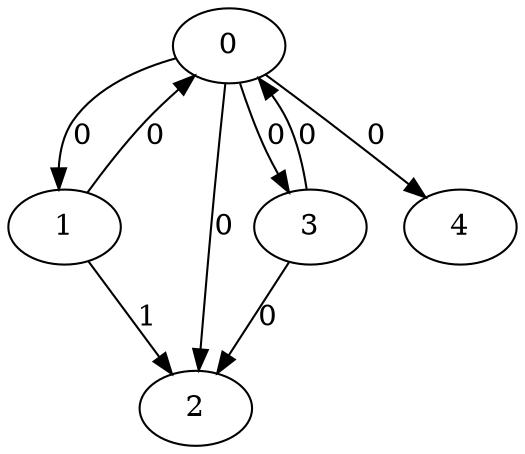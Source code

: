 // Source:601 Canonical: -1 0 0 0 0 0 -1 1 -1 -1 -1 -1 -1 -1 -1 0 -1 0 -1 -1 -1 -1 -1 -1 -1
digraph HRA_from_601_graph_000 {
  0 -> 1 [label="0"];
  0 -> 2 [label="0"];
  0 -> 3 [label="0"];
  1 -> 0 [label="0"];
  1 -> 2 [label="1"];
  3 -> 0 [label="0"];
  3 -> 2 [label="0"];
  0 -> 4 [label="0"];
}

// Source:601 Canonical: -1 0 0 0 0 0 -1 1 -1 -1 -1 -1 -1 -1 -1 0 -1 0 -1 -1 0 -1 -1 -1 -1
digraph HRA_from_601_graph_001 {
  0 -> 1 [label="0"];
  0 -> 2 [label="0"];
  0 -> 3 [label="0"];
  1 -> 0 [label="0"];
  1 -> 2 [label="1"];
  3 -> 0 [label="0"];
  3 -> 2 [label="0"];
  0 -> 4 [label="0"];
  4 -> 0 [label="0"];
}

// Source:601 Canonical: -1 0 0 0 -1 0 -1 1 -1 0 -1 -1 -1 -1 -1 0 -1 0 -1 -1 -1 -1 -1 -1 -1
digraph HRA_from_601_graph_002 {
  0 -> 1 [label="0"];
  0 -> 2 [label="0"];
  0 -> 3 [label="0"];
  1 -> 0 [label="0"];
  1 -> 2 [label="1"];
  3 -> 0 [label="0"];
  3 -> 2 [label="0"];
  1 -> 4 [label="0"];
}

// Source:601 Canonical: -1 0 0 0 0 0 -1 1 -1 0 -1 -1 -1 -1 -1 0 -1 0 -1 -1 -1 -1 -1 -1 -1
digraph HRA_from_601_graph_003 {
  0 -> 1 [label="0"];
  0 -> 2 [label="0"];
  0 -> 3 [label="0"];
  1 -> 0 [label="0"];
  1 -> 2 [label="1"];
  3 -> 0 [label="0"];
  3 -> 2 [label="0"];
  0 -> 4 [label="0"];
  1 -> 4 [label="0"];
}

// Source:601 Canonical: -1 0 0 0 -1 0 -1 1 -1 0 -1 -1 -1 -1 -1 0 -1 0 -1 -1 0 -1 -1 -1 -1
digraph HRA_from_601_graph_004 {
  0 -> 1 [label="0"];
  0 -> 2 [label="0"];
  0 -> 3 [label="0"];
  1 -> 0 [label="0"];
  1 -> 2 [label="1"];
  3 -> 0 [label="0"];
  3 -> 2 [label="0"];
  4 -> 0 [label="0"];
  1 -> 4 [label="0"];
}

// Source:601 Canonical: -1 0 0 0 0 0 -1 1 -1 0 -1 -1 -1 -1 -1 0 -1 0 -1 -1 0 -1 -1 -1 -1
digraph HRA_from_601_graph_005 {
  0 -> 1 [label="0"];
  0 -> 2 [label="0"];
  0 -> 3 [label="0"];
  1 -> 0 [label="0"];
  1 -> 2 [label="1"];
  3 -> 0 [label="0"];
  3 -> 2 [label="0"];
  0 -> 4 [label="0"];
  4 -> 0 [label="0"];
  1 -> 4 [label="0"];
}

// Source:601 Canonical: -1 0 0 0 0 0 -1 1 -1 -1 -1 -1 -1 -1 -1 0 -1 0 -1 -1 -1 0 -1 -1 -1
digraph HRA_from_601_graph_006 {
  0 -> 1 [label="0"];
  0 -> 2 [label="0"];
  0 -> 3 [label="0"];
  1 -> 0 [label="0"];
  1 -> 2 [label="1"];
  3 -> 0 [label="0"];
  3 -> 2 [label="0"];
  0 -> 4 [label="0"];
  4 -> 1 [label="0"];
}

// Source:601 Canonical: -1 0 0 0 0 0 -1 1 -1 -1 -1 -1 -1 -1 -1 0 -1 0 -1 -1 0 0 -1 -1 -1
digraph HRA_from_601_graph_007 {
  0 -> 1 [label="0"];
  0 -> 2 [label="0"];
  0 -> 3 [label="0"];
  1 -> 0 [label="0"];
  1 -> 2 [label="1"];
  3 -> 0 [label="0"];
  3 -> 2 [label="0"];
  0 -> 4 [label="0"];
  4 -> 0 [label="0"];
  4 -> 1 [label="0"];
}

// Source:601 Canonical: -1 0 0 0 -1 0 -1 1 -1 0 -1 -1 -1 -1 -1 0 -1 0 -1 -1 -1 0 -1 -1 -1
digraph HRA_from_601_graph_008 {
  0 -> 1 [label="0"];
  0 -> 2 [label="0"];
  0 -> 3 [label="0"];
  1 -> 0 [label="0"];
  1 -> 2 [label="1"];
  3 -> 0 [label="0"];
  3 -> 2 [label="0"];
  1 -> 4 [label="0"];
  4 -> 1 [label="0"];
}

// Source:601 Canonical: -1 0 0 0 0 0 -1 1 -1 0 -1 -1 -1 -1 -1 0 -1 0 -1 -1 -1 0 -1 -1 -1
digraph HRA_from_601_graph_009 {
  0 -> 1 [label="0"];
  0 -> 2 [label="0"];
  0 -> 3 [label="0"];
  1 -> 0 [label="0"];
  1 -> 2 [label="1"];
  3 -> 0 [label="0"];
  3 -> 2 [label="0"];
  0 -> 4 [label="0"];
  1 -> 4 [label="0"];
  4 -> 1 [label="0"];
}

// Source:601 Canonical: -1 0 0 0 -1 0 -1 1 -1 0 -1 -1 -1 -1 -1 0 -1 0 -1 -1 0 0 -1 -1 -1
digraph HRA_from_601_graph_010 {
  0 -> 1 [label="0"];
  0 -> 2 [label="0"];
  0 -> 3 [label="0"];
  1 -> 0 [label="0"];
  1 -> 2 [label="1"];
  3 -> 0 [label="0"];
  3 -> 2 [label="0"];
  4 -> 0 [label="0"];
  1 -> 4 [label="0"];
  4 -> 1 [label="0"];
}

// Source:601 Canonical: -1 0 0 0 0 0 -1 1 -1 0 -1 -1 -1 -1 -1 0 -1 0 -1 -1 0 0 -1 -1 -1
digraph HRA_from_601_graph_011 {
  0 -> 1 [label="0"];
  0 -> 2 [label="0"];
  0 -> 3 [label="0"];
  1 -> 0 [label="0"];
  1 -> 2 [label="1"];
  3 -> 0 [label="0"];
  3 -> 2 [label="0"];
  0 -> 4 [label="0"];
  4 -> 0 [label="0"];
  1 -> 4 [label="0"];
  4 -> 1 [label="0"];
}

// Source:601 Canonical: -1 0 0 0 -1 0 -1 1 -1 -1 -1 -1 -1 -1 0 0 -1 0 -1 -1 -1 -1 -1 -1 -1
digraph HRA_from_601_graph_012 {
  0 -> 1 [label="0"];
  0 -> 2 [label="0"];
  0 -> 3 [label="0"];
  1 -> 0 [label="0"];
  1 -> 2 [label="1"];
  3 -> 0 [label="0"];
  3 -> 2 [label="0"];
  2 -> 4 [label="0"];
}

// Source:601 Canonical: -1 0 0 0 0 0 -1 1 -1 -1 -1 -1 -1 -1 0 0 -1 0 -1 -1 -1 -1 -1 -1 -1
digraph HRA_from_601_graph_013 {
  0 -> 1 [label="0"];
  0 -> 2 [label="0"];
  0 -> 3 [label="0"];
  1 -> 0 [label="0"];
  1 -> 2 [label="1"];
  3 -> 0 [label="0"];
  3 -> 2 [label="0"];
  0 -> 4 [label="0"];
  2 -> 4 [label="0"];
}

// Source:601 Canonical: -1 0 0 0 -1 0 -1 1 -1 -1 -1 -1 -1 -1 0 0 -1 0 -1 -1 0 -1 -1 -1 -1
digraph HRA_from_601_graph_014 {
  0 -> 1 [label="0"];
  0 -> 2 [label="0"];
  0 -> 3 [label="0"];
  1 -> 0 [label="0"];
  1 -> 2 [label="1"];
  3 -> 0 [label="0"];
  3 -> 2 [label="0"];
  4 -> 0 [label="0"];
  2 -> 4 [label="0"];
}

// Source:601 Canonical: -1 0 0 0 0 0 -1 1 -1 -1 -1 -1 -1 -1 0 0 -1 0 -1 -1 0 -1 -1 -1 -1
digraph HRA_from_601_graph_015 {
  0 -> 1 [label="0"];
  0 -> 2 [label="0"];
  0 -> 3 [label="0"];
  1 -> 0 [label="0"];
  1 -> 2 [label="1"];
  3 -> 0 [label="0"];
  3 -> 2 [label="0"];
  0 -> 4 [label="0"];
  4 -> 0 [label="0"];
  2 -> 4 [label="0"];
}

// Source:601 Canonical: -1 0 0 0 -1 0 -1 1 -1 0 -1 -1 -1 -1 0 0 -1 0 -1 -1 -1 -1 -1 -1 -1
digraph HRA_from_601_graph_016 {
  0 -> 1 [label="0"];
  0 -> 2 [label="0"];
  0 -> 3 [label="0"];
  1 -> 0 [label="0"];
  1 -> 2 [label="1"];
  3 -> 0 [label="0"];
  3 -> 2 [label="0"];
  1 -> 4 [label="0"];
  2 -> 4 [label="0"];
}

// Source:601 Canonical: -1 0 0 0 0 0 -1 1 -1 0 -1 -1 -1 -1 0 0 -1 0 -1 -1 -1 -1 -1 -1 -1
digraph HRA_from_601_graph_017 {
  0 -> 1 [label="0"];
  0 -> 2 [label="0"];
  0 -> 3 [label="0"];
  1 -> 0 [label="0"];
  1 -> 2 [label="1"];
  3 -> 0 [label="0"];
  3 -> 2 [label="0"];
  0 -> 4 [label="0"];
  1 -> 4 [label="0"];
  2 -> 4 [label="0"];
}

// Source:601 Canonical: -1 0 0 0 -1 0 -1 1 -1 0 -1 -1 -1 -1 0 0 -1 0 -1 -1 0 -1 -1 -1 -1
digraph HRA_from_601_graph_018 {
  0 -> 1 [label="0"];
  0 -> 2 [label="0"];
  0 -> 3 [label="0"];
  1 -> 0 [label="0"];
  1 -> 2 [label="1"];
  3 -> 0 [label="0"];
  3 -> 2 [label="0"];
  4 -> 0 [label="0"];
  1 -> 4 [label="0"];
  2 -> 4 [label="0"];
}

// Source:601 Canonical: -1 0 0 0 0 0 -1 1 -1 0 -1 -1 -1 -1 0 0 -1 0 -1 -1 0 -1 -1 -1 -1
digraph HRA_from_601_graph_019 {
  0 -> 1 [label="0"];
  0 -> 2 [label="0"];
  0 -> 3 [label="0"];
  1 -> 0 [label="0"];
  1 -> 2 [label="1"];
  3 -> 0 [label="0"];
  3 -> 2 [label="0"];
  0 -> 4 [label="0"];
  4 -> 0 [label="0"];
  1 -> 4 [label="0"];
  2 -> 4 [label="0"];
}

// Source:601 Canonical: -1 0 0 0 -1 0 -1 1 -1 -1 -1 -1 -1 -1 0 0 -1 0 -1 -1 -1 0 -1 -1 -1
digraph HRA_from_601_graph_020 {
  0 -> 1 [label="0"];
  0 -> 2 [label="0"];
  0 -> 3 [label="0"];
  1 -> 0 [label="0"];
  1 -> 2 [label="1"];
  3 -> 0 [label="0"];
  3 -> 2 [label="0"];
  4 -> 1 [label="0"];
  2 -> 4 [label="0"];
}

// Source:601 Canonical: -1 0 0 0 0 0 -1 1 -1 -1 -1 -1 -1 -1 0 0 -1 0 -1 -1 -1 0 -1 -1 -1
digraph HRA_from_601_graph_021 {
  0 -> 1 [label="0"];
  0 -> 2 [label="0"];
  0 -> 3 [label="0"];
  1 -> 0 [label="0"];
  1 -> 2 [label="1"];
  3 -> 0 [label="0"];
  3 -> 2 [label="0"];
  0 -> 4 [label="0"];
  4 -> 1 [label="0"];
  2 -> 4 [label="0"];
}

// Source:601 Canonical: -1 0 0 0 -1 0 -1 1 -1 -1 -1 -1 -1 -1 0 0 -1 0 -1 -1 0 0 -1 -1 -1
digraph HRA_from_601_graph_022 {
  0 -> 1 [label="0"];
  0 -> 2 [label="0"];
  0 -> 3 [label="0"];
  1 -> 0 [label="0"];
  1 -> 2 [label="1"];
  3 -> 0 [label="0"];
  3 -> 2 [label="0"];
  4 -> 0 [label="0"];
  4 -> 1 [label="0"];
  2 -> 4 [label="0"];
}

// Source:601 Canonical: -1 0 0 0 0 0 -1 1 -1 -1 -1 -1 -1 -1 0 0 -1 0 -1 -1 0 0 -1 -1 -1
digraph HRA_from_601_graph_023 {
  0 -> 1 [label="0"];
  0 -> 2 [label="0"];
  0 -> 3 [label="0"];
  1 -> 0 [label="0"];
  1 -> 2 [label="1"];
  3 -> 0 [label="0"];
  3 -> 2 [label="0"];
  0 -> 4 [label="0"];
  4 -> 0 [label="0"];
  4 -> 1 [label="0"];
  2 -> 4 [label="0"];
}

// Source:601 Canonical: -1 0 0 0 -1 0 -1 1 -1 0 -1 -1 -1 -1 0 0 -1 0 -1 -1 -1 0 -1 -1 -1
digraph HRA_from_601_graph_024 {
  0 -> 1 [label="0"];
  0 -> 2 [label="0"];
  0 -> 3 [label="0"];
  1 -> 0 [label="0"];
  1 -> 2 [label="1"];
  3 -> 0 [label="0"];
  3 -> 2 [label="0"];
  1 -> 4 [label="0"];
  4 -> 1 [label="0"];
  2 -> 4 [label="0"];
}

// Source:601 Canonical: -1 0 0 0 0 0 -1 1 -1 0 -1 -1 -1 -1 0 0 -1 0 -1 -1 -1 0 -1 -1 -1
digraph HRA_from_601_graph_025 {
  0 -> 1 [label="0"];
  0 -> 2 [label="0"];
  0 -> 3 [label="0"];
  1 -> 0 [label="0"];
  1 -> 2 [label="1"];
  3 -> 0 [label="0"];
  3 -> 2 [label="0"];
  0 -> 4 [label="0"];
  1 -> 4 [label="0"];
  4 -> 1 [label="0"];
  2 -> 4 [label="0"];
}

// Source:601 Canonical: -1 0 0 0 -1 0 -1 1 -1 0 -1 -1 -1 -1 0 0 -1 0 -1 -1 0 0 -1 -1 -1
digraph HRA_from_601_graph_026 {
  0 -> 1 [label="0"];
  0 -> 2 [label="0"];
  0 -> 3 [label="0"];
  1 -> 0 [label="0"];
  1 -> 2 [label="1"];
  3 -> 0 [label="0"];
  3 -> 2 [label="0"];
  4 -> 0 [label="0"];
  1 -> 4 [label="0"];
  4 -> 1 [label="0"];
  2 -> 4 [label="0"];
}

// Source:601 Canonical: -1 0 0 0 0 0 -1 1 -1 0 -1 -1 -1 -1 0 0 -1 0 -1 -1 0 0 -1 -1 -1
digraph HRA_from_601_graph_027 {
  0 -> 1 [label="0"];
  0 -> 2 [label="0"];
  0 -> 3 [label="0"];
  1 -> 0 [label="0"];
  1 -> 2 [label="1"];
  3 -> 0 [label="0"];
  3 -> 2 [label="0"];
  0 -> 4 [label="0"];
  4 -> 0 [label="0"];
  1 -> 4 [label="0"];
  4 -> 1 [label="0"];
  2 -> 4 [label="0"];
}

// Source:601 Canonical: -1 0 0 0 0 0 -1 1 -1 -1 -1 -1 -1 -1 -1 0 -1 0 -1 -1 -1 -1 0 -1 -1
digraph HRA_from_601_graph_028 {
  0 -> 1 [label="0"];
  0 -> 2 [label="0"];
  0 -> 3 [label="0"];
  1 -> 0 [label="0"];
  1 -> 2 [label="1"];
  3 -> 0 [label="0"];
  3 -> 2 [label="0"];
  0 -> 4 [label="0"];
  4 -> 2 [label="0"];
}

// Source:601 Canonical: -1 0 0 0 0 0 -1 1 -1 -1 -1 -1 -1 -1 -1 0 -1 0 -1 -1 0 -1 0 -1 -1
digraph HRA_from_601_graph_029 {
  0 -> 1 [label="0"];
  0 -> 2 [label="0"];
  0 -> 3 [label="0"];
  1 -> 0 [label="0"];
  1 -> 2 [label="1"];
  3 -> 0 [label="0"];
  3 -> 2 [label="0"];
  0 -> 4 [label="0"];
  4 -> 0 [label="0"];
  4 -> 2 [label="0"];
}

// Source:601 Canonical: -1 0 0 0 -1 0 -1 1 -1 0 -1 -1 -1 -1 -1 0 -1 0 -1 -1 -1 -1 0 -1 -1
digraph HRA_from_601_graph_030 {
  0 -> 1 [label="0"];
  0 -> 2 [label="0"];
  0 -> 3 [label="0"];
  1 -> 0 [label="0"];
  1 -> 2 [label="1"];
  3 -> 0 [label="0"];
  3 -> 2 [label="0"];
  1 -> 4 [label="0"];
  4 -> 2 [label="0"];
}

// Source:601 Canonical: -1 0 0 0 0 0 -1 1 -1 0 -1 -1 -1 -1 -1 0 -1 0 -1 -1 -1 -1 0 -1 -1
digraph HRA_from_601_graph_031 {
  0 -> 1 [label="0"];
  0 -> 2 [label="0"];
  0 -> 3 [label="0"];
  1 -> 0 [label="0"];
  1 -> 2 [label="1"];
  3 -> 0 [label="0"];
  3 -> 2 [label="0"];
  0 -> 4 [label="0"];
  1 -> 4 [label="0"];
  4 -> 2 [label="0"];
}

// Source:601 Canonical: -1 0 0 0 -1 0 -1 1 -1 0 -1 -1 -1 -1 -1 0 -1 0 -1 -1 0 -1 0 -1 -1
digraph HRA_from_601_graph_032 {
  0 -> 1 [label="0"];
  0 -> 2 [label="0"];
  0 -> 3 [label="0"];
  1 -> 0 [label="0"];
  1 -> 2 [label="1"];
  3 -> 0 [label="0"];
  3 -> 2 [label="0"];
  4 -> 0 [label="0"];
  1 -> 4 [label="0"];
  4 -> 2 [label="0"];
}

// Source:601 Canonical: -1 0 0 0 0 0 -1 1 -1 0 -1 -1 -1 -1 -1 0 -1 0 -1 -1 0 -1 0 -1 -1
digraph HRA_from_601_graph_033 {
  0 -> 1 [label="0"];
  0 -> 2 [label="0"];
  0 -> 3 [label="0"];
  1 -> 0 [label="0"];
  1 -> 2 [label="1"];
  3 -> 0 [label="0"];
  3 -> 2 [label="0"];
  0 -> 4 [label="0"];
  4 -> 0 [label="0"];
  1 -> 4 [label="0"];
  4 -> 2 [label="0"];
}

// Source:601 Canonical: -1 0 0 0 0 0 -1 1 -1 -1 -1 -1 -1 -1 -1 0 -1 0 -1 -1 -1 0 0 -1 -1
digraph HRA_from_601_graph_034 {
  0 -> 1 [label="0"];
  0 -> 2 [label="0"];
  0 -> 3 [label="0"];
  1 -> 0 [label="0"];
  1 -> 2 [label="1"];
  3 -> 0 [label="0"];
  3 -> 2 [label="0"];
  0 -> 4 [label="0"];
  4 -> 1 [label="0"];
  4 -> 2 [label="0"];
}

// Source:601 Canonical: -1 0 0 0 0 0 -1 1 -1 -1 -1 -1 -1 -1 -1 0 -1 0 -1 -1 0 0 0 -1 -1
digraph HRA_from_601_graph_035 {
  0 -> 1 [label="0"];
  0 -> 2 [label="0"];
  0 -> 3 [label="0"];
  1 -> 0 [label="0"];
  1 -> 2 [label="1"];
  3 -> 0 [label="0"];
  3 -> 2 [label="0"];
  0 -> 4 [label="0"];
  4 -> 0 [label="0"];
  4 -> 1 [label="0"];
  4 -> 2 [label="0"];
}

// Source:601 Canonical: -1 0 0 0 -1 0 -1 1 -1 0 -1 -1 -1 -1 -1 0 -1 0 -1 -1 -1 0 0 -1 -1
digraph HRA_from_601_graph_036 {
  0 -> 1 [label="0"];
  0 -> 2 [label="0"];
  0 -> 3 [label="0"];
  1 -> 0 [label="0"];
  1 -> 2 [label="1"];
  3 -> 0 [label="0"];
  3 -> 2 [label="0"];
  1 -> 4 [label="0"];
  4 -> 1 [label="0"];
  4 -> 2 [label="0"];
}

// Source:601 Canonical: -1 0 0 0 0 0 -1 1 -1 0 -1 -1 -1 -1 -1 0 -1 0 -1 -1 -1 0 0 -1 -1
digraph HRA_from_601_graph_037 {
  0 -> 1 [label="0"];
  0 -> 2 [label="0"];
  0 -> 3 [label="0"];
  1 -> 0 [label="0"];
  1 -> 2 [label="1"];
  3 -> 0 [label="0"];
  3 -> 2 [label="0"];
  0 -> 4 [label="0"];
  1 -> 4 [label="0"];
  4 -> 1 [label="0"];
  4 -> 2 [label="0"];
}

// Source:601 Canonical: -1 0 0 0 -1 0 -1 1 -1 0 -1 -1 -1 -1 -1 0 -1 0 -1 -1 0 0 0 -1 -1
digraph HRA_from_601_graph_038 {
  0 -> 1 [label="0"];
  0 -> 2 [label="0"];
  0 -> 3 [label="0"];
  1 -> 0 [label="0"];
  1 -> 2 [label="1"];
  3 -> 0 [label="0"];
  3 -> 2 [label="0"];
  4 -> 0 [label="0"];
  1 -> 4 [label="0"];
  4 -> 1 [label="0"];
  4 -> 2 [label="0"];
}

// Source:601 Canonical: -1 0 0 0 0 0 -1 1 -1 0 -1 -1 -1 -1 -1 0 -1 0 -1 -1 0 0 0 -1 -1
digraph HRA_from_601_graph_039 {
  0 -> 1 [label="0"];
  0 -> 2 [label="0"];
  0 -> 3 [label="0"];
  1 -> 0 [label="0"];
  1 -> 2 [label="1"];
  3 -> 0 [label="0"];
  3 -> 2 [label="0"];
  0 -> 4 [label="0"];
  4 -> 0 [label="0"];
  1 -> 4 [label="0"];
  4 -> 1 [label="0"];
  4 -> 2 [label="0"];
}

// Source:601 Canonical: -1 0 0 0 -1 0 -1 1 -1 -1 -1 -1 -1 -1 0 0 -1 0 -1 -1 -1 -1 0 -1 -1
digraph HRA_from_601_graph_040 {
  0 -> 1 [label="0"];
  0 -> 2 [label="0"];
  0 -> 3 [label="0"];
  1 -> 0 [label="0"];
  1 -> 2 [label="1"];
  3 -> 0 [label="0"];
  3 -> 2 [label="0"];
  2 -> 4 [label="0"];
  4 -> 2 [label="0"];
}

// Source:601 Canonical: -1 0 0 0 0 0 -1 1 -1 -1 -1 -1 -1 -1 0 0 -1 0 -1 -1 -1 -1 0 -1 -1
digraph HRA_from_601_graph_041 {
  0 -> 1 [label="0"];
  0 -> 2 [label="0"];
  0 -> 3 [label="0"];
  1 -> 0 [label="0"];
  1 -> 2 [label="1"];
  3 -> 0 [label="0"];
  3 -> 2 [label="0"];
  0 -> 4 [label="0"];
  2 -> 4 [label="0"];
  4 -> 2 [label="0"];
}

// Source:601 Canonical: -1 0 0 0 -1 0 -1 1 -1 -1 -1 -1 -1 -1 0 0 -1 0 -1 -1 0 -1 0 -1 -1
digraph HRA_from_601_graph_042 {
  0 -> 1 [label="0"];
  0 -> 2 [label="0"];
  0 -> 3 [label="0"];
  1 -> 0 [label="0"];
  1 -> 2 [label="1"];
  3 -> 0 [label="0"];
  3 -> 2 [label="0"];
  4 -> 0 [label="0"];
  2 -> 4 [label="0"];
  4 -> 2 [label="0"];
}

// Source:601 Canonical: -1 0 0 0 0 0 -1 1 -1 -1 -1 -1 -1 -1 0 0 -1 0 -1 -1 0 -1 0 -1 -1
digraph HRA_from_601_graph_043 {
  0 -> 1 [label="0"];
  0 -> 2 [label="0"];
  0 -> 3 [label="0"];
  1 -> 0 [label="0"];
  1 -> 2 [label="1"];
  3 -> 0 [label="0"];
  3 -> 2 [label="0"];
  0 -> 4 [label="0"];
  4 -> 0 [label="0"];
  2 -> 4 [label="0"];
  4 -> 2 [label="0"];
}

// Source:601 Canonical: -1 0 0 0 -1 0 -1 1 -1 0 -1 -1 -1 -1 0 0 -1 0 -1 -1 -1 -1 0 -1 -1
digraph HRA_from_601_graph_044 {
  0 -> 1 [label="0"];
  0 -> 2 [label="0"];
  0 -> 3 [label="0"];
  1 -> 0 [label="0"];
  1 -> 2 [label="1"];
  3 -> 0 [label="0"];
  3 -> 2 [label="0"];
  1 -> 4 [label="0"];
  2 -> 4 [label="0"];
  4 -> 2 [label="0"];
}

// Source:601 Canonical: -1 0 0 0 0 0 -1 1 -1 0 -1 -1 -1 -1 0 0 -1 0 -1 -1 -1 -1 0 -1 -1
digraph HRA_from_601_graph_045 {
  0 -> 1 [label="0"];
  0 -> 2 [label="0"];
  0 -> 3 [label="0"];
  1 -> 0 [label="0"];
  1 -> 2 [label="1"];
  3 -> 0 [label="0"];
  3 -> 2 [label="0"];
  0 -> 4 [label="0"];
  1 -> 4 [label="0"];
  2 -> 4 [label="0"];
  4 -> 2 [label="0"];
}

// Source:601 Canonical: -1 0 0 0 -1 0 -1 1 -1 0 -1 -1 -1 -1 0 0 -1 0 -1 -1 0 -1 0 -1 -1
digraph HRA_from_601_graph_046 {
  0 -> 1 [label="0"];
  0 -> 2 [label="0"];
  0 -> 3 [label="0"];
  1 -> 0 [label="0"];
  1 -> 2 [label="1"];
  3 -> 0 [label="0"];
  3 -> 2 [label="0"];
  4 -> 0 [label="0"];
  1 -> 4 [label="0"];
  2 -> 4 [label="0"];
  4 -> 2 [label="0"];
}

// Source:601 Canonical: -1 0 0 0 0 0 -1 1 -1 0 -1 -1 -1 -1 0 0 -1 0 -1 -1 0 -1 0 -1 -1
digraph HRA_from_601_graph_047 {
  0 -> 1 [label="0"];
  0 -> 2 [label="0"];
  0 -> 3 [label="0"];
  1 -> 0 [label="0"];
  1 -> 2 [label="1"];
  3 -> 0 [label="0"];
  3 -> 2 [label="0"];
  0 -> 4 [label="0"];
  4 -> 0 [label="0"];
  1 -> 4 [label="0"];
  2 -> 4 [label="0"];
  4 -> 2 [label="0"];
}

// Source:601 Canonical: -1 0 0 0 -1 0 -1 1 -1 -1 -1 -1 -1 -1 0 0 -1 0 -1 -1 -1 0 0 -1 -1
digraph HRA_from_601_graph_048 {
  0 -> 1 [label="0"];
  0 -> 2 [label="0"];
  0 -> 3 [label="0"];
  1 -> 0 [label="0"];
  1 -> 2 [label="1"];
  3 -> 0 [label="0"];
  3 -> 2 [label="0"];
  4 -> 1 [label="0"];
  2 -> 4 [label="0"];
  4 -> 2 [label="0"];
}

// Source:601 Canonical: -1 0 0 0 0 0 -1 1 -1 -1 -1 -1 -1 -1 0 0 -1 0 -1 -1 -1 0 0 -1 -1
digraph HRA_from_601_graph_049 {
  0 -> 1 [label="0"];
  0 -> 2 [label="0"];
  0 -> 3 [label="0"];
  1 -> 0 [label="0"];
  1 -> 2 [label="1"];
  3 -> 0 [label="0"];
  3 -> 2 [label="0"];
  0 -> 4 [label="0"];
  4 -> 1 [label="0"];
  2 -> 4 [label="0"];
  4 -> 2 [label="0"];
}

// Source:601 Canonical: -1 0 0 0 -1 0 -1 1 -1 -1 -1 -1 -1 -1 0 0 -1 0 -1 -1 0 0 0 -1 -1
digraph HRA_from_601_graph_050 {
  0 -> 1 [label="0"];
  0 -> 2 [label="0"];
  0 -> 3 [label="0"];
  1 -> 0 [label="0"];
  1 -> 2 [label="1"];
  3 -> 0 [label="0"];
  3 -> 2 [label="0"];
  4 -> 0 [label="0"];
  4 -> 1 [label="0"];
  2 -> 4 [label="0"];
  4 -> 2 [label="0"];
}

// Source:601 Canonical: -1 0 0 0 0 0 -1 1 -1 -1 -1 -1 -1 -1 0 0 -1 0 -1 -1 0 0 0 -1 -1
digraph HRA_from_601_graph_051 {
  0 -> 1 [label="0"];
  0 -> 2 [label="0"];
  0 -> 3 [label="0"];
  1 -> 0 [label="0"];
  1 -> 2 [label="1"];
  3 -> 0 [label="0"];
  3 -> 2 [label="0"];
  0 -> 4 [label="0"];
  4 -> 0 [label="0"];
  4 -> 1 [label="0"];
  2 -> 4 [label="0"];
  4 -> 2 [label="0"];
}

// Source:601 Canonical: -1 0 0 0 -1 0 -1 1 -1 0 -1 -1 -1 -1 0 0 -1 0 -1 -1 -1 0 0 -1 -1
digraph HRA_from_601_graph_052 {
  0 -> 1 [label="0"];
  0 -> 2 [label="0"];
  0 -> 3 [label="0"];
  1 -> 0 [label="0"];
  1 -> 2 [label="1"];
  3 -> 0 [label="0"];
  3 -> 2 [label="0"];
  1 -> 4 [label="0"];
  4 -> 1 [label="0"];
  2 -> 4 [label="0"];
  4 -> 2 [label="0"];
}

// Source:601 Canonical: -1 0 0 0 0 0 -1 1 -1 0 -1 -1 -1 -1 0 0 -1 0 -1 -1 -1 0 0 -1 -1
digraph HRA_from_601_graph_053 {
  0 -> 1 [label="0"];
  0 -> 2 [label="0"];
  0 -> 3 [label="0"];
  1 -> 0 [label="0"];
  1 -> 2 [label="1"];
  3 -> 0 [label="0"];
  3 -> 2 [label="0"];
  0 -> 4 [label="0"];
  1 -> 4 [label="0"];
  4 -> 1 [label="0"];
  2 -> 4 [label="0"];
  4 -> 2 [label="0"];
}

// Source:601 Canonical: -1 0 0 0 -1 0 -1 1 -1 0 -1 -1 -1 -1 0 0 -1 0 -1 -1 0 0 0 -1 -1
digraph HRA_from_601_graph_054 {
  0 -> 1 [label="0"];
  0 -> 2 [label="0"];
  0 -> 3 [label="0"];
  1 -> 0 [label="0"];
  1 -> 2 [label="1"];
  3 -> 0 [label="0"];
  3 -> 2 [label="0"];
  4 -> 0 [label="0"];
  1 -> 4 [label="0"];
  4 -> 1 [label="0"];
  2 -> 4 [label="0"];
  4 -> 2 [label="0"];
}

// Source:601 Canonical: -1 0 0 0 0 0 -1 1 -1 0 -1 -1 -1 -1 0 0 -1 0 -1 -1 0 0 0 -1 -1
digraph HRA_from_601_graph_055 {
  0 -> 1 [label="0"];
  0 -> 2 [label="0"];
  0 -> 3 [label="0"];
  1 -> 0 [label="0"];
  1 -> 2 [label="1"];
  3 -> 0 [label="0"];
  3 -> 2 [label="0"];
  0 -> 4 [label="0"];
  4 -> 0 [label="0"];
  1 -> 4 [label="0"];
  4 -> 1 [label="0"];
  2 -> 4 [label="0"];
  4 -> 2 [label="0"];
}

// Source:601 Canonical: -1 0 0 0 -1 0 -1 1 -1 -1 -1 -1 -1 -1 -1 0 -1 0 -1 0 -1 -1 -1 -1 -1
digraph HRA_from_601_graph_056 {
  0 -> 1 [label="0"];
  0 -> 2 [label="0"];
  0 -> 3 [label="0"];
  1 -> 0 [label="0"];
  1 -> 2 [label="1"];
  3 -> 0 [label="0"];
  3 -> 2 [label="0"];
  3 -> 4 [label="0"];
}

// Source:601 Canonical: -1 0 0 0 0 0 -1 1 -1 -1 -1 -1 -1 -1 -1 0 -1 0 -1 0 -1 -1 -1 -1 -1
digraph HRA_from_601_graph_057 {
  0 -> 1 [label="0"];
  0 -> 2 [label="0"];
  0 -> 3 [label="0"];
  1 -> 0 [label="0"];
  1 -> 2 [label="1"];
  3 -> 0 [label="0"];
  3 -> 2 [label="0"];
  0 -> 4 [label="0"];
  3 -> 4 [label="0"];
}

// Source:601 Canonical: -1 0 0 0 -1 0 -1 1 -1 -1 -1 -1 -1 -1 -1 0 -1 0 -1 0 0 -1 -1 -1 -1
digraph HRA_from_601_graph_058 {
  0 -> 1 [label="0"];
  0 -> 2 [label="0"];
  0 -> 3 [label="0"];
  1 -> 0 [label="0"];
  1 -> 2 [label="1"];
  3 -> 0 [label="0"];
  3 -> 2 [label="0"];
  4 -> 0 [label="0"];
  3 -> 4 [label="0"];
}

// Source:601 Canonical: -1 0 0 0 0 0 -1 1 -1 -1 -1 -1 -1 -1 -1 0 -1 0 -1 0 0 -1 -1 -1 -1
digraph HRA_from_601_graph_059 {
  0 -> 1 [label="0"];
  0 -> 2 [label="0"];
  0 -> 3 [label="0"];
  1 -> 0 [label="0"];
  1 -> 2 [label="1"];
  3 -> 0 [label="0"];
  3 -> 2 [label="0"];
  0 -> 4 [label="0"];
  4 -> 0 [label="0"];
  3 -> 4 [label="0"];
}

// Source:601 Canonical: -1 0 0 0 -1 0 -1 1 -1 0 -1 -1 -1 -1 -1 0 -1 0 -1 0 -1 -1 -1 -1 -1
digraph HRA_from_601_graph_060 {
  0 -> 1 [label="0"];
  0 -> 2 [label="0"];
  0 -> 3 [label="0"];
  1 -> 0 [label="0"];
  1 -> 2 [label="1"];
  3 -> 0 [label="0"];
  3 -> 2 [label="0"];
  1 -> 4 [label="0"];
  3 -> 4 [label="0"];
}

// Source:601 Canonical: -1 0 0 0 0 0 -1 1 -1 0 -1 -1 -1 -1 -1 0 -1 0 -1 0 -1 -1 -1 -1 -1
digraph HRA_from_601_graph_061 {
  0 -> 1 [label="0"];
  0 -> 2 [label="0"];
  0 -> 3 [label="0"];
  1 -> 0 [label="0"];
  1 -> 2 [label="1"];
  3 -> 0 [label="0"];
  3 -> 2 [label="0"];
  0 -> 4 [label="0"];
  1 -> 4 [label="0"];
  3 -> 4 [label="0"];
}

// Source:601 Canonical: -1 0 0 0 -1 0 -1 1 -1 0 -1 -1 -1 -1 -1 0 -1 0 -1 0 0 -1 -1 -1 -1
digraph HRA_from_601_graph_062 {
  0 -> 1 [label="0"];
  0 -> 2 [label="0"];
  0 -> 3 [label="0"];
  1 -> 0 [label="0"];
  1 -> 2 [label="1"];
  3 -> 0 [label="0"];
  3 -> 2 [label="0"];
  4 -> 0 [label="0"];
  1 -> 4 [label="0"];
  3 -> 4 [label="0"];
}

// Source:601 Canonical: -1 0 0 0 0 0 -1 1 -1 0 -1 -1 -1 -1 -1 0 -1 0 -1 0 0 -1 -1 -1 -1
digraph HRA_from_601_graph_063 {
  0 -> 1 [label="0"];
  0 -> 2 [label="0"];
  0 -> 3 [label="0"];
  1 -> 0 [label="0"];
  1 -> 2 [label="1"];
  3 -> 0 [label="0"];
  3 -> 2 [label="0"];
  0 -> 4 [label="0"];
  4 -> 0 [label="0"];
  1 -> 4 [label="0"];
  3 -> 4 [label="0"];
}

// Source:601 Canonical: -1 0 0 0 -1 0 -1 1 -1 -1 -1 -1 -1 -1 -1 0 -1 0 -1 0 -1 0 -1 -1 -1
digraph HRA_from_601_graph_064 {
  0 -> 1 [label="0"];
  0 -> 2 [label="0"];
  0 -> 3 [label="0"];
  1 -> 0 [label="0"];
  1 -> 2 [label="1"];
  3 -> 0 [label="0"];
  3 -> 2 [label="0"];
  4 -> 1 [label="0"];
  3 -> 4 [label="0"];
}

// Source:601 Canonical: -1 0 0 0 0 0 -1 1 -1 -1 -1 -1 -1 -1 -1 0 -1 0 -1 0 -1 0 -1 -1 -1
digraph HRA_from_601_graph_065 {
  0 -> 1 [label="0"];
  0 -> 2 [label="0"];
  0 -> 3 [label="0"];
  1 -> 0 [label="0"];
  1 -> 2 [label="1"];
  3 -> 0 [label="0"];
  3 -> 2 [label="0"];
  0 -> 4 [label="0"];
  4 -> 1 [label="0"];
  3 -> 4 [label="0"];
}

// Source:601 Canonical: -1 0 0 0 -1 0 -1 1 -1 -1 -1 -1 -1 -1 -1 0 -1 0 -1 0 0 0 -1 -1 -1
digraph HRA_from_601_graph_066 {
  0 -> 1 [label="0"];
  0 -> 2 [label="0"];
  0 -> 3 [label="0"];
  1 -> 0 [label="0"];
  1 -> 2 [label="1"];
  3 -> 0 [label="0"];
  3 -> 2 [label="0"];
  4 -> 0 [label="0"];
  4 -> 1 [label="0"];
  3 -> 4 [label="0"];
}

// Source:601 Canonical: -1 0 0 0 0 0 -1 1 -1 -1 -1 -1 -1 -1 -1 0 -1 0 -1 0 0 0 -1 -1 -1
digraph HRA_from_601_graph_067 {
  0 -> 1 [label="0"];
  0 -> 2 [label="0"];
  0 -> 3 [label="0"];
  1 -> 0 [label="0"];
  1 -> 2 [label="1"];
  3 -> 0 [label="0"];
  3 -> 2 [label="0"];
  0 -> 4 [label="0"];
  4 -> 0 [label="0"];
  4 -> 1 [label="0"];
  3 -> 4 [label="0"];
}

// Source:601 Canonical: -1 0 0 0 -1 0 -1 1 -1 0 -1 -1 -1 -1 -1 0 -1 0 -1 0 -1 0 -1 -1 -1
digraph HRA_from_601_graph_068 {
  0 -> 1 [label="0"];
  0 -> 2 [label="0"];
  0 -> 3 [label="0"];
  1 -> 0 [label="0"];
  1 -> 2 [label="1"];
  3 -> 0 [label="0"];
  3 -> 2 [label="0"];
  1 -> 4 [label="0"];
  4 -> 1 [label="0"];
  3 -> 4 [label="0"];
}

// Source:601 Canonical: -1 0 0 0 0 0 -1 1 -1 0 -1 -1 -1 -1 -1 0 -1 0 -1 0 -1 0 -1 -1 -1
digraph HRA_from_601_graph_069 {
  0 -> 1 [label="0"];
  0 -> 2 [label="0"];
  0 -> 3 [label="0"];
  1 -> 0 [label="0"];
  1 -> 2 [label="1"];
  3 -> 0 [label="0"];
  3 -> 2 [label="0"];
  0 -> 4 [label="0"];
  1 -> 4 [label="0"];
  4 -> 1 [label="0"];
  3 -> 4 [label="0"];
}

// Source:601 Canonical: -1 0 0 0 -1 0 -1 1 -1 0 -1 -1 -1 -1 -1 0 -1 0 -1 0 0 0 -1 -1 -1
digraph HRA_from_601_graph_070 {
  0 -> 1 [label="0"];
  0 -> 2 [label="0"];
  0 -> 3 [label="0"];
  1 -> 0 [label="0"];
  1 -> 2 [label="1"];
  3 -> 0 [label="0"];
  3 -> 2 [label="0"];
  4 -> 0 [label="0"];
  1 -> 4 [label="0"];
  4 -> 1 [label="0"];
  3 -> 4 [label="0"];
}

// Source:601 Canonical: -1 0 0 0 0 0 -1 1 -1 0 -1 -1 -1 -1 -1 0 -1 0 -1 0 0 0 -1 -1 -1
digraph HRA_from_601_graph_071 {
  0 -> 1 [label="0"];
  0 -> 2 [label="0"];
  0 -> 3 [label="0"];
  1 -> 0 [label="0"];
  1 -> 2 [label="1"];
  3 -> 0 [label="0"];
  3 -> 2 [label="0"];
  0 -> 4 [label="0"];
  4 -> 0 [label="0"];
  1 -> 4 [label="0"];
  4 -> 1 [label="0"];
  3 -> 4 [label="0"];
}

// Source:601 Canonical: -1 0 0 0 -1 0 -1 1 -1 -1 -1 -1 -1 -1 0 0 -1 0 -1 0 -1 -1 -1 -1 -1
digraph HRA_from_601_graph_072 {
  0 -> 1 [label="0"];
  0 -> 2 [label="0"];
  0 -> 3 [label="0"];
  1 -> 0 [label="0"];
  1 -> 2 [label="1"];
  3 -> 0 [label="0"];
  3 -> 2 [label="0"];
  2 -> 4 [label="0"];
  3 -> 4 [label="0"];
}

// Source:601 Canonical: -1 0 0 0 0 0 -1 1 -1 -1 -1 -1 -1 -1 0 0 -1 0 -1 0 -1 -1 -1 -1 -1
digraph HRA_from_601_graph_073 {
  0 -> 1 [label="0"];
  0 -> 2 [label="0"];
  0 -> 3 [label="0"];
  1 -> 0 [label="0"];
  1 -> 2 [label="1"];
  3 -> 0 [label="0"];
  3 -> 2 [label="0"];
  0 -> 4 [label="0"];
  2 -> 4 [label="0"];
  3 -> 4 [label="0"];
}

// Source:601 Canonical: -1 0 0 0 -1 0 -1 1 -1 -1 -1 -1 -1 -1 0 0 -1 0 -1 0 0 -1 -1 -1 -1
digraph HRA_from_601_graph_074 {
  0 -> 1 [label="0"];
  0 -> 2 [label="0"];
  0 -> 3 [label="0"];
  1 -> 0 [label="0"];
  1 -> 2 [label="1"];
  3 -> 0 [label="0"];
  3 -> 2 [label="0"];
  4 -> 0 [label="0"];
  2 -> 4 [label="0"];
  3 -> 4 [label="0"];
}

// Source:601 Canonical: -1 0 0 0 0 0 -1 1 -1 -1 -1 -1 -1 -1 0 0 -1 0 -1 0 0 -1 -1 -1 -1
digraph HRA_from_601_graph_075 {
  0 -> 1 [label="0"];
  0 -> 2 [label="0"];
  0 -> 3 [label="0"];
  1 -> 0 [label="0"];
  1 -> 2 [label="1"];
  3 -> 0 [label="0"];
  3 -> 2 [label="0"];
  0 -> 4 [label="0"];
  4 -> 0 [label="0"];
  2 -> 4 [label="0"];
  3 -> 4 [label="0"];
}

// Source:601 Canonical: -1 0 0 0 -1 0 -1 1 -1 0 -1 -1 -1 -1 0 0 -1 0 -1 0 -1 -1 -1 -1 -1
digraph HRA_from_601_graph_076 {
  0 -> 1 [label="0"];
  0 -> 2 [label="0"];
  0 -> 3 [label="0"];
  1 -> 0 [label="0"];
  1 -> 2 [label="1"];
  3 -> 0 [label="0"];
  3 -> 2 [label="0"];
  1 -> 4 [label="0"];
  2 -> 4 [label="0"];
  3 -> 4 [label="0"];
}

// Source:601 Canonical: -1 0 0 0 0 0 -1 1 -1 0 -1 -1 -1 -1 0 0 -1 0 -1 0 -1 -1 -1 -1 -1
digraph HRA_from_601_graph_077 {
  0 -> 1 [label="0"];
  0 -> 2 [label="0"];
  0 -> 3 [label="0"];
  1 -> 0 [label="0"];
  1 -> 2 [label="1"];
  3 -> 0 [label="0"];
  3 -> 2 [label="0"];
  0 -> 4 [label="0"];
  1 -> 4 [label="0"];
  2 -> 4 [label="0"];
  3 -> 4 [label="0"];
}

// Source:601 Canonical: -1 0 0 0 -1 0 -1 1 -1 0 -1 -1 -1 -1 0 0 -1 0 -1 0 0 -1 -1 -1 -1
digraph HRA_from_601_graph_078 {
  0 -> 1 [label="0"];
  0 -> 2 [label="0"];
  0 -> 3 [label="0"];
  1 -> 0 [label="0"];
  1 -> 2 [label="1"];
  3 -> 0 [label="0"];
  3 -> 2 [label="0"];
  4 -> 0 [label="0"];
  1 -> 4 [label="0"];
  2 -> 4 [label="0"];
  3 -> 4 [label="0"];
}

// Source:601 Canonical: -1 0 0 0 0 0 -1 1 -1 0 -1 -1 -1 -1 0 0 -1 0 -1 0 0 -1 -1 -1 -1
digraph HRA_from_601_graph_079 {
  0 -> 1 [label="0"];
  0 -> 2 [label="0"];
  0 -> 3 [label="0"];
  1 -> 0 [label="0"];
  1 -> 2 [label="1"];
  3 -> 0 [label="0"];
  3 -> 2 [label="0"];
  0 -> 4 [label="0"];
  4 -> 0 [label="0"];
  1 -> 4 [label="0"];
  2 -> 4 [label="0"];
  3 -> 4 [label="0"];
}

// Source:601 Canonical: -1 0 0 0 -1 0 -1 1 -1 -1 -1 -1 -1 -1 0 0 -1 0 -1 0 -1 0 -1 -1 -1
digraph HRA_from_601_graph_080 {
  0 -> 1 [label="0"];
  0 -> 2 [label="0"];
  0 -> 3 [label="0"];
  1 -> 0 [label="0"];
  1 -> 2 [label="1"];
  3 -> 0 [label="0"];
  3 -> 2 [label="0"];
  4 -> 1 [label="0"];
  2 -> 4 [label="0"];
  3 -> 4 [label="0"];
}

// Source:601 Canonical: -1 0 0 0 0 0 -1 1 -1 -1 -1 -1 -1 -1 0 0 -1 0 -1 0 -1 0 -1 -1 -1
digraph HRA_from_601_graph_081 {
  0 -> 1 [label="0"];
  0 -> 2 [label="0"];
  0 -> 3 [label="0"];
  1 -> 0 [label="0"];
  1 -> 2 [label="1"];
  3 -> 0 [label="0"];
  3 -> 2 [label="0"];
  0 -> 4 [label="0"];
  4 -> 1 [label="0"];
  2 -> 4 [label="0"];
  3 -> 4 [label="0"];
}

// Source:601 Canonical: -1 0 0 0 -1 0 -1 1 -1 -1 -1 -1 -1 -1 0 0 -1 0 -1 0 0 0 -1 -1 -1
digraph HRA_from_601_graph_082 {
  0 -> 1 [label="0"];
  0 -> 2 [label="0"];
  0 -> 3 [label="0"];
  1 -> 0 [label="0"];
  1 -> 2 [label="1"];
  3 -> 0 [label="0"];
  3 -> 2 [label="0"];
  4 -> 0 [label="0"];
  4 -> 1 [label="0"];
  2 -> 4 [label="0"];
  3 -> 4 [label="0"];
}

// Source:601 Canonical: -1 0 0 0 0 0 -1 1 -1 -1 -1 -1 -1 -1 0 0 -1 0 -1 0 0 0 -1 -1 -1
digraph HRA_from_601_graph_083 {
  0 -> 1 [label="0"];
  0 -> 2 [label="0"];
  0 -> 3 [label="0"];
  1 -> 0 [label="0"];
  1 -> 2 [label="1"];
  3 -> 0 [label="0"];
  3 -> 2 [label="0"];
  0 -> 4 [label="0"];
  4 -> 0 [label="0"];
  4 -> 1 [label="0"];
  2 -> 4 [label="0"];
  3 -> 4 [label="0"];
}

// Source:601 Canonical: -1 0 0 0 -1 0 -1 1 -1 0 -1 -1 -1 -1 0 0 -1 0 -1 0 -1 0 -1 -1 -1
digraph HRA_from_601_graph_084 {
  0 -> 1 [label="0"];
  0 -> 2 [label="0"];
  0 -> 3 [label="0"];
  1 -> 0 [label="0"];
  1 -> 2 [label="1"];
  3 -> 0 [label="0"];
  3 -> 2 [label="0"];
  1 -> 4 [label="0"];
  4 -> 1 [label="0"];
  2 -> 4 [label="0"];
  3 -> 4 [label="0"];
}

// Source:601 Canonical: -1 0 0 0 0 0 -1 1 -1 0 -1 -1 -1 -1 0 0 -1 0 -1 0 -1 0 -1 -1 -1
digraph HRA_from_601_graph_085 {
  0 -> 1 [label="0"];
  0 -> 2 [label="0"];
  0 -> 3 [label="0"];
  1 -> 0 [label="0"];
  1 -> 2 [label="1"];
  3 -> 0 [label="0"];
  3 -> 2 [label="0"];
  0 -> 4 [label="0"];
  1 -> 4 [label="0"];
  4 -> 1 [label="0"];
  2 -> 4 [label="0"];
  3 -> 4 [label="0"];
}

// Source:601 Canonical: -1 0 0 0 -1 0 -1 1 -1 0 -1 -1 -1 -1 0 0 -1 0 -1 0 0 0 -1 -1 -1
digraph HRA_from_601_graph_086 {
  0 -> 1 [label="0"];
  0 -> 2 [label="0"];
  0 -> 3 [label="0"];
  1 -> 0 [label="0"];
  1 -> 2 [label="1"];
  3 -> 0 [label="0"];
  3 -> 2 [label="0"];
  4 -> 0 [label="0"];
  1 -> 4 [label="0"];
  4 -> 1 [label="0"];
  2 -> 4 [label="0"];
  3 -> 4 [label="0"];
}

// Source:601 Canonical: -1 0 0 0 0 0 -1 1 -1 0 -1 -1 -1 -1 0 0 -1 0 -1 0 0 0 -1 -1 -1
digraph HRA_from_601_graph_087 {
  0 -> 1 [label="0"];
  0 -> 2 [label="0"];
  0 -> 3 [label="0"];
  1 -> 0 [label="0"];
  1 -> 2 [label="1"];
  3 -> 0 [label="0"];
  3 -> 2 [label="0"];
  0 -> 4 [label="0"];
  4 -> 0 [label="0"];
  1 -> 4 [label="0"];
  4 -> 1 [label="0"];
  2 -> 4 [label="0"];
  3 -> 4 [label="0"];
}

// Source:601 Canonical: -1 0 0 0 -1 0 -1 1 -1 -1 -1 -1 -1 -1 -1 0 -1 0 -1 0 -1 -1 0 -1 -1
digraph HRA_from_601_graph_088 {
  0 -> 1 [label="0"];
  0 -> 2 [label="0"];
  0 -> 3 [label="0"];
  1 -> 0 [label="0"];
  1 -> 2 [label="1"];
  3 -> 0 [label="0"];
  3 -> 2 [label="0"];
  4 -> 2 [label="0"];
  3 -> 4 [label="0"];
}

// Source:601 Canonical: -1 0 0 0 0 0 -1 1 -1 -1 -1 -1 -1 -1 -1 0 -1 0 -1 0 -1 -1 0 -1 -1
digraph HRA_from_601_graph_089 {
  0 -> 1 [label="0"];
  0 -> 2 [label="0"];
  0 -> 3 [label="0"];
  1 -> 0 [label="0"];
  1 -> 2 [label="1"];
  3 -> 0 [label="0"];
  3 -> 2 [label="0"];
  0 -> 4 [label="0"];
  4 -> 2 [label="0"];
  3 -> 4 [label="0"];
}

// Source:601 Canonical: -1 0 0 0 -1 0 -1 1 -1 -1 -1 -1 -1 -1 -1 0 -1 0 -1 0 0 -1 0 -1 -1
digraph HRA_from_601_graph_090 {
  0 -> 1 [label="0"];
  0 -> 2 [label="0"];
  0 -> 3 [label="0"];
  1 -> 0 [label="0"];
  1 -> 2 [label="1"];
  3 -> 0 [label="0"];
  3 -> 2 [label="0"];
  4 -> 0 [label="0"];
  4 -> 2 [label="0"];
  3 -> 4 [label="0"];
}

// Source:601 Canonical: -1 0 0 0 0 0 -1 1 -1 -1 -1 -1 -1 -1 -1 0 -1 0 -1 0 0 -1 0 -1 -1
digraph HRA_from_601_graph_091 {
  0 -> 1 [label="0"];
  0 -> 2 [label="0"];
  0 -> 3 [label="0"];
  1 -> 0 [label="0"];
  1 -> 2 [label="1"];
  3 -> 0 [label="0"];
  3 -> 2 [label="0"];
  0 -> 4 [label="0"];
  4 -> 0 [label="0"];
  4 -> 2 [label="0"];
  3 -> 4 [label="0"];
}

// Source:601 Canonical: -1 0 0 0 -1 0 -1 1 -1 0 -1 -1 -1 -1 -1 0 -1 0 -1 0 -1 -1 0 -1 -1
digraph HRA_from_601_graph_092 {
  0 -> 1 [label="0"];
  0 -> 2 [label="0"];
  0 -> 3 [label="0"];
  1 -> 0 [label="0"];
  1 -> 2 [label="1"];
  3 -> 0 [label="0"];
  3 -> 2 [label="0"];
  1 -> 4 [label="0"];
  4 -> 2 [label="0"];
  3 -> 4 [label="0"];
}

// Source:601 Canonical: -1 0 0 0 0 0 -1 1 -1 0 -1 -1 -1 -1 -1 0 -1 0 -1 0 -1 -1 0 -1 -1
digraph HRA_from_601_graph_093 {
  0 -> 1 [label="0"];
  0 -> 2 [label="0"];
  0 -> 3 [label="0"];
  1 -> 0 [label="0"];
  1 -> 2 [label="1"];
  3 -> 0 [label="0"];
  3 -> 2 [label="0"];
  0 -> 4 [label="0"];
  1 -> 4 [label="0"];
  4 -> 2 [label="0"];
  3 -> 4 [label="0"];
}

// Source:601 Canonical: -1 0 0 0 -1 0 -1 1 -1 0 -1 -1 -1 -1 -1 0 -1 0 -1 0 0 -1 0 -1 -1
digraph HRA_from_601_graph_094 {
  0 -> 1 [label="0"];
  0 -> 2 [label="0"];
  0 -> 3 [label="0"];
  1 -> 0 [label="0"];
  1 -> 2 [label="1"];
  3 -> 0 [label="0"];
  3 -> 2 [label="0"];
  4 -> 0 [label="0"];
  1 -> 4 [label="0"];
  4 -> 2 [label="0"];
  3 -> 4 [label="0"];
}

// Source:601 Canonical: -1 0 0 0 0 0 -1 1 -1 0 -1 -1 -1 -1 -1 0 -1 0 -1 0 0 -1 0 -1 -1
digraph HRA_from_601_graph_095 {
  0 -> 1 [label="0"];
  0 -> 2 [label="0"];
  0 -> 3 [label="0"];
  1 -> 0 [label="0"];
  1 -> 2 [label="1"];
  3 -> 0 [label="0"];
  3 -> 2 [label="0"];
  0 -> 4 [label="0"];
  4 -> 0 [label="0"];
  1 -> 4 [label="0"];
  4 -> 2 [label="0"];
  3 -> 4 [label="0"];
}

// Source:601 Canonical: -1 0 0 0 -1 0 -1 1 -1 -1 -1 -1 -1 -1 -1 0 -1 0 -1 0 -1 0 0 -1 -1
digraph HRA_from_601_graph_096 {
  0 -> 1 [label="0"];
  0 -> 2 [label="0"];
  0 -> 3 [label="0"];
  1 -> 0 [label="0"];
  1 -> 2 [label="1"];
  3 -> 0 [label="0"];
  3 -> 2 [label="0"];
  4 -> 1 [label="0"];
  4 -> 2 [label="0"];
  3 -> 4 [label="0"];
}

// Source:601 Canonical: -1 0 0 0 0 0 -1 1 -1 -1 -1 -1 -1 -1 -1 0 -1 0 -1 0 -1 0 0 -1 -1
digraph HRA_from_601_graph_097 {
  0 -> 1 [label="0"];
  0 -> 2 [label="0"];
  0 -> 3 [label="0"];
  1 -> 0 [label="0"];
  1 -> 2 [label="1"];
  3 -> 0 [label="0"];
  3 -> 2 [label="0"];
  0 -> 4 [label="0"];
  4 -> 1 [label="0"];
  4 -> 2 [label="0"];
  3 -> 4 [label="0"];
}

// Source:601 Canonical: -1 0 0 0 -1 0 -1 1 -1 -1 -1 -1 -1 -1 -1 0 -1 0 -1 0 0 0 0 -1 -1
digraph HRA_from_601_graph_098 {
  0 -> 1 [label="0"];
  0 -> 2 [label="0"];
  0 -> 3 [label="0"];
  1 -> 0 [label="0"];
  1 -> 2 [label="1"];
  3 -> 0 [label="0"];
  3 -> 2 [label="0"];
  4 -> 0 [label="0"];
  4 -> 1 [label="0"];
  4 -> 2 [label="0"];
  3 -> 4 [label="0"];
}

// Source:601 Canonical: -1 0 0 0 0 0 -1 1 -1 -1 -1 -1 -1 -1 -1 0 -1 0 -1 0 0 0 0 -1 -1
digraph HRA_from_601_graph_099 {
  0 -> 1 [label="0"];
  0 -> 2 [label="0"];
  0 -> 3 [label="0"];
  1 -> 0 [label="0"];
  1 -> 2 [label="1"];
  3 -> 0 [label="0"];
  3 -> 2 [label="0"];
  0 -> 4 [label="0"];
  4 -> 0 [label="0"];
  4 -> 1 [label="0"];
  4 -> 2 [label="0"];
  3 -> 4 [label="0"];
}

// Source:601 Canonical: -1 0 0 0 -1 0 -1 1 -1 0 -1 -1 -1 -1 -1 0 -1 0 -1 0 -1 0 0 -1 -1
digraph HRA_from_601_graph_100 {
  0 -> 1 [label="0"];
  0 -> 2 [label="0"];
  0 -> 3 [label="0"];
  1 -> 0 [label="0"];
  1 -> 2 [label="1"];
  3 -> 0 [label="0"];
  3 -> 2 [label="0"];
  1 -> 4 [label="0"];
  4 -> 1 [label="0"];
  4 -> 2 [label="0"];
  3 -> 4 [label="0"];
}

// Source:601 Canonical: -1 0 0 0 0 0 -1 1 -1 0 -1 -1 -1 -1 -1 0 -1 0 -1 0 -1 0 0 -1 -1
digraph HRA_from_601_graph_101 {
  0 -> 1 [label="0"];
  0 -> 2 [label="0"];
  0 -> 3 [label="0"];
  1 -> 0 [label="0"];
  1 -> 2 [label="1"];
  3 -> 0 [label="0"];
  3 -> 2 [label="0"];
  0 -> 4 [label="0"];
  1 -> 4 [label="0"];
  4 -> 1 [label="0"];
  4 -> 2 [label="0"];
  3 -> 4 [label="0"];
}

// Source:601 Canonical: -1 0 0 0 -1 0 -1 1 -1 0 -1 -1 -1 -1 -1 0 -1 0 -1 0 0 0 0 -1 -1
digraph HRA_from_601_graph_102 {
  0 -> 1 [label="0"];
  0 -> 2 [label="0"];
  0 -> 3 [label="0"];
  1 -> 0 [label="0"];
  1 -> 2 [label="1"];
  3 -> 0 [label="0"];
  3 -> 2 [label="0"];
  4 -> 0 [label="0"];
  1 -> 4 [label="0"];
  4 -> 1 [label="0"];
  4 -> 2 [label="0"];
  3 -> 4 [label="0"];
}

// Source:601 Canonical: -1 0 0 0 0 0 -1 1 -1 0 -1 -1 -1 -1 -1 0 -1 0 -1 0 0 0 0 -1 -1
digraph HRA_from_601_graph_103 {
  0 -> 1 [label="0"];
  0 -> 2 [label="0"];
  0 -> 3 [label="0"];
  1 -> 0 [label="0"];
  1 -> 2 [label="1"];
  3 -> 0 [label="0"];
  3 -> 2 [label="0"];
  0 -> 4 [label="0"];
  4 -> 0 [label="0"];
  1 -> 4 [label="0"];
  4 -> 1 [label="0"];
  4 -> 2 [label="0"];
  3 -> 4 [label="0"];
}

// Source:601 Canonical: -1 0 0 0 -1 0 -1 1 -1 -1 -1 -1 -1 -1 0 0 -1 0 -1 0 -1 -1 0 -1 -1
digraph HRA_from_601_graph_104 {
  0 -> 1 [label="0"];
  0 -> 2 [label="0"];
  0 -> 3 [label="0"];
  1 -> 0 [label="0"];
  1 -> 2 [label="1"];
  3 -> 0 [label="0"];
  3 -> 2 [label="0"];
  2 -> 4 [label="0"];
  4 -> 2 [label="0"];
  3 -> 4 [label="0"];
}

// Source:601 Canonical: -1 0 0 0 0 0 -1 1 -1 -1 -1 -1 -1 -1 0 0 -1 0 -1 0 -1 -1 0 -1 -1
digraph HRA_from_601_graph_105 {
  0 -> 1 [label="0"];
  0 -> 2 [label="0"];
  0 -> 3 [label="0"];
  1 -> 0 [label="0"];
  1 -> 2 [label="1"];
  3 -> 0 [label="0"];
  3 -> 2 [label="0"];
  0 -> 4 [label="0"];
  2 -> 4 [label="0"];
  4 -> 2 [label="0"];
  3 -> 4 [label="0"];
}

// Source:601 Canonical: -1 0 0 0 -1 0 -1 1 -1 -1 -1 -1 -1 -1 0 0 -1 0 -1 0 0 -1 0 -1 -1
digraph HRA_from_601_graph_106 {
  0 -> 1 [label="0"];
  0 -> 2 [label="0"];
  0 -> 3 [label="0"];
  1 -> 0 [label="0"];
  1 -> 2 [label="1"];
  3 -> 0 [label="0"];
  3 -> 2 [label="0"];
  4 -> 0 [label="0"];
  2 -> 4 [label="0"];
  4 -> 2 [label="0"];
  3 -> 4 [label="0"];
}

// Source:601 Canonical: -1 0 0 0 0 0 -1 1 -1 -1 -1 -1 -1 -1 0 0 -1 0 -1 0 0 -1 0 -1 -1
digraph HRA_from_601_graph_107 {
  0 -> 1 [label="0"];
  0 -> 2 [label="0"];
  0 -> 3 [label="0"];
  1 -> 0 [label="0"];
  1 -> 2 [label="1"];
  3 -> 0 [label="0"];
  3 -> 2 [label="0"];
  0 -> 4 [label="0"];
  4 -> 0 [label="0"];
  2 -> 4 [label="0"];
  4 -> 2 [label="0"];
  3 -> 4 [label="0"];
}

// Source:601 Canonical: -1 0 0 0 -1 0 -1 1 -1 0 -1 -1 -1 -1 0 0 -1 0 -1 0 -1 -1 0 -1 -1
digraph HRA_from_601_graph_108 {
  0 -> 1 [label="0"];
  0 -> 2 [label="0"];
  0 -> 3 [label="0"];
  1 -> 0 [label="0"];
  1 -> 2 [label="1"];
  3 -> 0 [label="0"];
  3 -> 2 [label="0"];
  1 -> 4 [label="0"];
  2 -> 4 [label="0"];
  4 -> 2 [label="0"];
  3 -> 4 [label="0"];
}

// Source:601 Canonical: -1 0 0 0 0 0 -1 1 -1 0 -1 -1 -1 -1 0 0 -1 0 -1 0 -1 -1 0 -1 -1
digraph HRA_from_601_graph_109 {
  0 -> 1 [label="0"];
  0 -> 2 [label="0"];
  0 -> 3 [label="0"];
  1 -> 0 [label="0"];
  1 -> 2 [label="1"];
  3 -> 0 [label="0"];
  3 -> 2 [label="0"];
  0 -> 4 [label="0"];
  1 -> 4 [label="0"];
  2 -> 4 [label="0"];
  4 -> 2 [label="0"];
  3 -> 4 [label="0"];
}

// Source:601 Canonical: -1 0 0 0 -1 0 -1 1 -1 0 -1 -1 -1 -1 0 0 -1 0 -1 0 0 -1 0 -1 -1
digraph HRA_from_601_graph_110 {
  0 -> 1 [label="0"];
  0 -> 2 [label="0"];
  0 -> 3 [label="0"];
  1 -> 0 [label="0"];
  1 -> 2 [label="1"];
  3 -> 0 [label="0"];
  3 -> 2 [label="0"];
  4 -> 0 [label="0"];
  1 -> 4 [label="0"];
  2 -> 4 [label="0"];
  4 -> 2 [label="0"];
  3 -> 4 [label="0"];
}

// Source:601 Canonical: -1 0 0 0 0 0 -1 1 -1 0 -1 -1 -1 -1 0 0 -1 0 -1 0 0 -1 0 -1 -1
digraph HRA_from_601_graph_111 {
  0 -> 1 [label="0"];
  0 -> 2 [label="0"];
  0 -> 3 [label="0"];
  1 -> 0 [label="0"];
  1 -> 2 [label="1"];
  3 -> 0 [label="0"];
  3 -> 2 [label="0"];
  0 -> 4 [label="0"];
  4 -> 0 [label="0"];
  1 -> 4 [label="0"];
  2 -> 4 [label="0"];
  4 -> 2 [label="0"];
  3 -> 4 [label="0"];
}

// Source:601 Canonical: -1 0 0 0 -1 0 -1 1 -1 -1 -1 -1 -1 -1 0 0 -1 0 -1 0 -1 0 0 -1 -1
digraph HRA_from_601_graph_112 {
  0 -> 1 [label="0"];
  0 -> 2 [label="0"];
  0 -> 3 [label="0"];
  1 -> 0 [label="0"];
  1 -> 2 [label="1"];
  3 -> 0 [label="0"];
  3 -> 2 [label="0"];
  4 -> 1 [label="0"];
  2 -> 4 [label="0"];
  4 -> 2 [label="0"];
  3 -> 4 [label="0"];
}

// Source:601 Canonical: -1 0 0 0 0 0 -1 1 -1 -1 -1 -1 -1 -1 0 0 -1 0 -1 0 -1 0 0 -1 -1
digraph HRA_from_601_graph_113 {
  0 -> 1 [label="0"];
  0 -> 2 [label="0"];
  0 -> 3 [label="0"];
  1 -> 0 [label="0"];
  1 -> 2 [label="1"];
  3 -> 0 [label="0"];
  3 -> 2 [label="0"];
  0 -> 4 [label="0"];
  4 -> 1 [label="0"];
  2 -> 4 [label="0"];
  4 -> 2 [label="0"];
  3 -> 4 [label="0"];
}

// Source:601 Canonical: -1 0 0 0 -1 0 -1 1 -1 -1 -1 -1 -1 -1 0 0 -1 0 -1 0 0 0 0 -1 -1
digraph HRA_from_601_graph_114 {
  0 -> 1 [label="0"];
  0 -> 2 [label="0"];
  0 -> 3 [label="0"];
  1 -> 0 [label="0"];
  1 -> 2 [label="1"];
  3 -> 0 [label="0"];
  3 -> 2 [label="0"];
  4 -> 0 [label="0"];
  4 -> 1 [label="0"];
  2 -> 4 [label="0"];
  4 -> 2 [label="0"];
  3 -> 4 [label="0"];
}

// Source:601 Canonical: -1 0 0 0 0 0 -1 1 -1 -1 -1 -1 -1 -1 0 0 -1 0 -1 0 0 0 0 -1 -1
digraph HRA_from_601_graph_115 {
  0 -> 1 [label="0"];
  0 -> 2 [label="0"];
  0 -> 3 [label="0"];
  1 -> 0 [label="0"];
  1 -> 2 [label="1"];
  3 -> 0 [label="0"];
  3 -> 2 [label="0"];
  0 -> 4 [label="0"];
  4 -> 0 [label="0"];
  4 -> 1 [label="0"];
  2 -> 4 [label="0"];
  4 -> 2 [label="0"];
  3 -> 4 [label="0"];
}

// Source:601 Canonical: -1 0 0 0 -1 0 -1 1 -1 0 -1 -1 -1 -1 0 0 -1 0 -1 0 -1 0 0 -1 -1
digraph HRA_from_601_graph_116 {
  0 -> 1 [label="0"];
  0 -> 2 [label="0"];
  0 -> 3 [label="0"];
  1 -> 0 [label="0"];
  1 -> 2 [label="1"];
  3 -> 0 [label="0"];
  3 -> 2 [label="0"];
  1 -> 4 [label="0"];
  4 -> 1 [label="0"];
  2 -> 4 [label="0"];
  4 -> 2 [label="0"];
  3 -> 4 [label="0"];
}

// Source:601 Canonical: -1 0 0 0 0 0 -1 1 -1 0 -1 -1 -1 -1 0 0 -1 0 -1 0 -1 0 0 -1 -1
digraph HRA_from_601_graph_117 {
  0 -> 1 [label="0"];
  0 -> 2 [label="0"];
  0 -> 3 [label="0"];
  1 -> 0 [label="0"];
  1 -> 2 [label="1"];
  3 -> 0 [label="0"];
  3 -> 2 [label="0"];
  0 -> 4 [label="0"];
  1 -> 4 [label="0"];
  4 -> 1 [label="0"];
  2 -> 4 [label="0"];
  4 -> 2 [label="0"];
  3 -> 4 [label="0"];
}

// Source:601 Canonical: -1 0 0 0 -1 0 -1 1 -1 0 -1 -1 -1 -1 0 0 -1 0 -1 0 0 0 0 -1 -1
digraph HRA_from_601_graph_118 {
  0 -> 1 [label="0"];
  0 -> 2 [label="0"];
  0 -> 3 [label="0"];
  1 -> 0 [label="0"];
  1 -> 2 [label="1"];
  3 -> 0 [label="0"];
  3 -> 2 [label="0"];
  4 -> 0 [label="0"];
  1 -> 4 [label="0"];
  4 -> 1 [label="0"];
  2 -> 4 [label="0"];
  4 -> 2 [label="0"];
  3 -> 4 [label="0"];
}

// Source:601 Canonical: -1 0 0 0 0 0 -1 1 -1 0 -1 -1 -1 -1 0 0 -1 0 -1 0 0 0 0 -1 -1
digraph HRA_from_601_graph_119 {
  0 -> 1 [label="0"];
  0 -> 2 [label="0"];
  0 -> 3 [label="0"];
  1 -> 0 [label="0"];
  1 -> 2 [label="1"];
  3 -> 0 [label="0"];
  3 -> 2 [label="0"];
  0 -> 4 [label="0"];
  4 -> 0 [label="0"];
  1 -> 4 [label="0"];
  4 -> 1 [label="0"];
  2 -> 4 [label="0"];
  4 -> 2 [label="0"];
  3 -> 4 [label="0"];
}

// Source:601 Canonical: -1 0 0 0 0 0 -1 1 -1 -1 -1 -1 -1 -1 -1 0 -1 0 -1 -1 -1 -1 -1 0 -1
digraph HRA_from_601_graph_120 {
  0 -> 1 [label="0"];
  0 -> 2 [label="0"];
  0 -> 3 [label="0"];
  1 -> 0 [label="0"];
  1 -> 2 [label="1"];
  3 -> 0 [label="0"];
  3 -> 2 [label="0"];
  0 -> 4 [label="0"];
  4 -> 3 [label="0"];
}

// Source:601 Canonical: -1 0 0 0 0 0 -1 1 -1 -1 -1 -1 -1 -1 -1 0 -1 0 -1 -1 0 -1 -1 0 -1
digraph HRA_from_601_graph_121 {
  0 -> 1 [label="0"];
  0 -> 2 [label="0"];
  0 -> 3 [label="0"];
  1 -> 0 [label="0"];
  1 -> 2 [label="1"];
  3 -> 0 [label="0"];
  3 -> 2 [label="0"];
  0 -> 4 [label="0"];
  4 -> 0 [label="0"];
  4 -> 3 [label="0"];
}

// Source:601 Canonical: -1 0 0 0 -1 0 -1 1 -1 0 -1 -1 -1 -1 -1 0 -1 0 -1 -1 -1 -1 -1 0 -1
digraph HRA_from_601_graph_122 {
  0 -> 1 [label="0"];
  0 -> 2 [label="0"];
  0 -> 3 [label="0"];
  1 -> 0 [label="0"];
  1 -> 2 [label="1"];
  3 -> 0 [label="0"];
  3 -> 2 [label="0"];
  1 -> 4 [label="0"];
  4 -> 3 [label="0"];
}

// Source:601 Canonical: -1 0 0 0 0 0 -1 1 -1 0 -1 -1 -1 -1 -1 0 -1 0 -1 -1 -1 -1 -1 0 -1
digraph HRA_from_601_graph_123 {
  0 -> 1 [label="0"];
  0 -> 2 [label="0"];
  0 -> 3 [label="0"];
  1 -> 0 [label="0"];
  1 -> 2 [label="1"];
  3 -> 0 [label="0"];
  3 -> 2 [label="0"];
  0 -> 4 [label="0"];
  1 -> 4 [label="0"];
  4 -> 3 [label="0"];
}

// Source:601 Canonical: -1 0 0 0 -1 0 -1 1 -1 0 -1 -1 -1 -1 -1 0 -1 0 -1 -1 0 -1 -1 0 -1
digraph HRA_from_601_graph_124 {
  0 -> 1 [label="0"];
  0 -> 2 [label="0"];
  0 -> 3 [label="0"];
  1 -> 0 [label="0"];
  1 -> 2 [label="1"];
  3 -> 0 [label="0"];
  3 -> 2 [label="0"];
  4 -> 0 [label="0"];
  1 -> 4 [label="0"];
  4 -> 3 [label="0"];
}

// Source:601 Canonical: -1 0 0 0 0 0 -1 1 -1 0 -1 -1 -1 -1 -1 0 -1 0 -1 -1 0 -1 -1 0 -1
digraph HRA_from_601_graph_125 {
  0 -> 1 [label="0"];
  0 -> 2 [label="0"];
  0 -> 3 [label="0"];
  1 -> 0 [label="0"];
  1 -> 2 [label="1"];
  3 -> 0 [label="0"];
  3 -> 2 [label="0"];
  0 -> 4 [label="0"];
  4 -> 0 [label="0"];
  1 -> 4 [label="0"];
  4 -> 3 [label="0"];
}

// Source:601 Canonical: -1 0 0 0 0 0 -1 1 -1 -1 -1 -1 -1 -1 -1 0 -1 0 -1 -1 -1 0 -1 0 -1
digraph HRA_from_601_graph_126 {
  0 -> 1 [label="0"];
  0 -> 2 [label="0"];
  0 -> 3 [label="0"];
  1 -> 0 [label="0"];
  1 -> 2 [label="1"];
  3 -> 0 [label="0"];
  3 -> 2 [label="0"];
  0 -> 4 [label="0"];
  4 -> 1 [label="0"];
  4 -> 3 [label="0"];
}

// Source:601 Canonical: -1 0 0 0 0 0 -1 1 -1 -1 -1 -1 -1 -1 -1 0 -1 0 -1 -1 0 0 -1 0 -1
digraph HRA_from_601_graph_127 {
  0 -> 1 [label="0"];
  0 -> 2 [label="0"];
  0 -> 3 [label="0"];
  1 -> 0 [label="0"];
  1 -> 2 [label="1"];
  3 -> 0 [label="0"];
  3 -> 2 [label="0"];
  0 -> 4 [label="0"];
  4 -> 0 [label="0"];
  4 -> 1 [label="0"];
  4 -> 3 [label="0"];
}

// Source:601 Canonical: -1 0 0 0 -1 0 -1 1 -1 0 -1 -1 -1 -1 -1 0 -1 0 -1 -1 -1 0 -1 0 -1
digraph HRA_from_601_graph_128 {
  0 -> 1 [label="0"];
  0 -> 2 [label="0"];
  0 -> 3 [label="0"];
  1 -> 0 [label="0"];
  1 -> 2 [label="1"];
  3 -> 0 [label="0"];
  3 -> 2 [label="0"];
  1 -> 4 [label="0"];
  4 -> 1 [label="0"];
  4 -> 3 [label="0"];
}

// Source:601 Canonical: -1 0 0 0 0 0 -1 1 -1 0 -1 -1 -1 -1 -1 0 -1 0 -1 -1 -1 0 -1 0 -1
digraph HRA_from_601_graph_129 {
  0 -> 1 [label="0"];
  0 -> 2 [label="0"];
  0 -> 3 [label="0"];
  1 -> 0 [label="0"];
  1 -> 2 [label="1"];
  3 -> 0 [label="0"];
  3 -> 2 [label="0"];
  0 -> 4 [label="0"];
  1 -> 4 [label="0"];
  4 -> 1 [label="0"];
  4 -> 3 [label="0"];
}

// Source:601 Canonical: -1 0 0 0 -1 0 -1 1 -1 0 -1 -1 -1 -1 -1 0 -1 0 -1 -1 0 0 -1 0 -1
digraph HRA_from_601_graph_130 {
  0 -> 1 [label="0"];
  0 -> 2 [label="0"];
  0 -> 3 [label="0"];
  1 -> 0 [label="0"];
  1 -> 2 [label="1"];
  3 -> 0 [label="0"];
  3 -> 2 [label="0"];
  4 -> 0 [label="0"];
  1 -> 4 [label="0"];
  4 -> 1 [label="0"];
  4 -> 3 [label="0"];
}

// Source:601 Canonical: -1 0 0 0 0 0 -1 1 -1 0 -1 -1 -1 -1 -1 0 -1 0 -1 -1 0 0 -1 0 -1
digraph HRA_from_601_graph_131 {
  0 -> 1 [label="0"];
  0 -> 2 [label="0"];
  0 -> 3 [label="0"];
  1 -> 0 [label="0"];
  1 -> 2 [label="1"];
  3 -> 0 [label="0"];
  3 -> 2 [label="0"];
  0 -> 4 [label="0"];
  4 -> 0 [label="0"];
  1 -> 4 [label="0"];
  4 -> 1 [label="0"];
  4 -> 3 [label="0"];
}

// Source:601 Canonical: -1 0 0 0 -1 0 -1 1 -1 -1 -1 -1 -1 -1 0 0 -1 0 -1 -1 -1 -1 -1 0 -1
digraph HRA_from_601_graph_132 {
  0 -> 1 [label="0"];
  0 -> 2 [label="0"];
  0 -> 3 [label="0"];
  1 -> 0 [label="0"];
  1 -> 2 [label="1"];
  3 -> 0 [label="0"];
  3 -> 2 [label="0"];
  2 -> 4 [label="0"];
  4 -> 3 [label="0"];
}

// Source:601 Canonical: -1 0 0 0 0 0 -1 1 -1 -1 -1 -1 -1 -1 0 0 -1 0 -1 -1 -1 -1 -1 0 -1
digraph HRA_from_601_graph_133 {
  0 -> 1 [label="0"];
  0 -> 2 [label="0"];
  0 -> 3 [label="0"];
  1 -> 0 [label="0"];
  1 -> 2 [label="1"];
  3 -> 0 [label="0"];
  3 -> 2 [label="0"];
  0 -> 4 [label="0"];
  2 -> 4 [label="0"];
  4 -> 3 [label="0"];
}

// Source:601 Canonical: -1 0 0 0 -1 0 -1 1 -1 -1 -1 -1 -1 -1 0 0 -1 0 -1 -1 0 -1 -1 0 -1
digraph HRA_from_601_graph_134 {
  0 -> 1 [label="0"];
  0 -> 2 [label="0"];
  0 -> 3 [label="0"];
  1 -> 0 [label="0"];
  1 -> 2 [label="1"];
  3 -> 0 [label="0"];
  3 -> 2 [label="0"];
  4 -> 0 [label="0"];
  2 -> 4 [label="0"];
  4 -> 3 [label="0"];
}

// Source:601 Canonical: -1 0 0 0 0 0 -1 1 -1 -1 -1 -1 -1 -1 0 0 -1 0 -1 -1 0 -1 -1 0 -1
digraph HRA_from_601_graph_135 {
  0 -> 1 [label="0"];
  0 -> 2 [label="0"];
  0 -> 3 [label="0"];
  1 -> 0 [label="0"];
  1 -> 2 [label="1"];
  3 -> 0 [label="0"];
  3 -> 2 [label="0"];
  0 -> 4 [label="0"];
  4 -> 0 [label="0"];
  2 -> 4 [label="0"];
  4 -> 3 [label="0"];
}

// Source:601 Canonical: -1 0 0 0 -1 0 -1 1 -1 0 -1 -1 -1 -1 0 0 -1 0 -1 -1 -1 -1 -1 0 -1
digraph HRA_from_601_graph_136 {
  0 -> 1 [label="0"];
  0 -> 2 [label="0"];
  0 -> 3 [label="0"];
  1 -> 0 [label="0"];
  1 -> 2 [label="1"];
  3 -> 0 [label="0"];
  3 -> 2 [label="0"];
  1 -> 4 [label="0"];
  2 -> 4 [label="0"];
  4 -> 3 [label="0"];
}

// Source:601 Canonical: -1 0 0 0 0 0 -1 1 -1 0 -1 -1 -1 -1 0 0 -1 0 -1 -1 -1 -1 -1 0 -1
digraph HRA_from_601_graph_137 {
  0 -> 1 [label="0"];
  0 -> 2 [label="0"];
  0 -> 3 [label="0"];
  1 -> 0 [label="0"];
  1 -> 2 [label="1"];
  3 -> 0 [label="0"];
  3 -> 2 [label="0"];
  0 -> 4 [label="0"];
  1 -> 4 [label="0"];
  2 -> 4 [label="0"];
  4 -> 3 [label="0"];
}

// Source:601 Canonical: -1 0 0 0 -1 0 -1 1 -1 0 -1 -1 -1 -1 0 0 -1 0 -1 -1 0 -1 -1 0 -1
digraph HRA_from_601_graph_138 {
  0 -> 1 [label="0"];
  0 -> 2 [label="0"];
  0 -> 3 [label="0"];
  1 -> 0 [label="0"];
  1 -> 2 [label="1"];
  3 -> 0 [label="0"];
  3 -> 2 [label="0"];
  4 -> 0 [label="0"];
  1 -> 4 [label="0"];
  2 -> 4 [label="0"];
  4 -> 3 [label="0"];
}

// Source:601 Canonical: -1 0 0 0 0 0 -1 1 -1 0 -1 -1 -1 -1 0 0 -1 0 -1 -1 0 -1 -1 0 -1
digraph HRA_from_601_graph_139 {
  0 -> 1 [label="0"];
  0 -> 2 [label="0"];
  0 -> 3 [label="0"];
  1 -> 0 [label="0"];
  1 -> 2 [label="1"];
  3 -> 0 [label="0"];
  3 -> 2 [label="0"];
  0 -> 4 [label="0"];
  4 -> 0 [label="0"];
  1 -> 4 [label="0"];
  2 -> 4 [label="0"];
  4 -> 3 [label="0"];
}

// Source:601 Canonical: -1 0 0 0 -1 0 -1 1 -1 -1 -1 -1 -1 -1 0 0 -1 0 -1 -1 -1 0 -1 0 -1
digraph HRA_from_601_graph_140 {
  0 -> 1 [label="0"];
  0 -> 2 [label="0"];
  0 -> 3 [label="0"];
  1 -> 0 [label="0"];
  1 -> 2 [label="1"];
  3 -> 0 [label="0"];
  3 -> 2 [label="0"];
  4 -> 1 [label="0"];
  2 -> 4 [label="0"];
  4 -> 3 [label="0"];
}

// Source:601 Canonical: -1 0 0 0 0 0 -1 1 -1 -1 -1 -1 -1 -1 0 0 -1 0 -1 -1 -1 0 -1 0 -1
digraph HRA_from_601_graph_141 {
  0 -> 1 [label="0"];
  0 -> 2 [label="0"];
  0 -> 3 [label="0"];
  1 -> 0 [label="0"];
  1 -> 2 [label="1"];
  3 -> 0 [label="0"];
  3 -> 2 [label="0"];
  0 -> 4 [label="0"];
  4 -> 1 [label="0"];
  2 -> 4 [label="0"];
  4 -> 3 [label="0"];
}

// Source:601 Canonical: -1 0 0 0 -1 0 -1 1 -1 -1 -1 -1 -1 -1 0 0 -1 0 -1 -1 0 0 -1 0 -1
digraph HRA_from_601_graph_142 {
  0 -> 1 [label="0"];
  0 -> 2 [label="0"];
  0 -> 3 [label="0"];
  1 -> 0 [label="0"];
  1 -> 2 [label="1"];
  3 -> 0 [label="0"];
  3 -> 2 [label="0"];
  4 -> 0 [label="0"];
  4 -> 1 [label="0"];
  2 -> 4 [label="0"];
  4 -> 3 [label="0"];
}

// Source:601 Canonical: -1 0 0 0 0 0 -1 1 -1 -1 -1 -1 -1 -1 0 0 -1 0 -1 -1 0 0 -1 0 -1
digraph HRA_from_601_graph_143 {
  0 -> 1 [label="0"];
  0 -> 2 [label="0"];
  0 -> 3 [label="0"];
  1 -> 0 [label="0"];
  1 -> 2 [label="1"];
  3 -> 0 [label="0"];
  3 -> 2 [label="0"];
  0 -> 4 [label="0"];
  4 -> 0 [label="0"];
  4 -> 1 [label="0"];
  2 -> 4 [label="0"];
  4 -> 3 [label="0"];
}

// Source:601 Canonical: -1 0 0 0 -1 0 -1 1 -1 0 -1 -1 -1 -1 0 0 -1 0 -1 -1 -1 0 -1 0 -1
digraph HRA_from_601_graph_144 {
  0 -> 1 [label="0"];
  0 -> 2 [label="0"];
  0 -> 3 [label="0"];
  1 -> 0 [label="0"];
  1 -> 2 [label="1"];
  3 -> 0 [label="0"];
  3 -> 2 [label="0"];
  1 -> 4 [label="0"];
  4 -> 1 [label="0"];
  2 -> 4 [label="0"];
  4 -> 3 [label="0"];
}

// Source:601 Canonical: -1 0 0 0 0 0 -1 1 -1 0 -1 -1 -1 -1 0 0 -1 0 -1 -1 -1 0 -1 0 -1
digraph HRA_from_601_graph_145 {
  0 -> 1 [label="0"];
  0 -> 2 [label="0"];
  0 -> 3 [label="0"];
  1 -> 0 [label="0"];
  1 -> 2 [label="1"];
  3 -> 0 [label="0"];
  3 -> 2 [label="0"];
  0 -> 4 [label="0"];
  1 -> 4 [label="0"];
  4 -> 1 [label="0"];
  2 -> 4 [label="0"];
  4 -> 3 [label="0"];
}

// Source:601 Canonical: -1 0 0 0 -1 0 -1 1 -1 0 -1 -1 -1 -1 0 0 -1 0 -1 -1 0 0 -1 0 -1
digraph HRA_from_601_graph_146 {
  0 -> 1 [label="0"];
  0 -> 2 [label="0"];
  0 -> 3 [label="0"];
  1 -> 0 [label="0"];
  1 -> 2 [label="1"];
  3 -> 0 [label="0"];
  3 -> 2 [label="0"];
  4 -> 0 [label="0"];
  1 -> 4 [label="0"];
  4 -> 1 [label="0"];
  2 -> 4 [label="0"];
  4 -> 3 [label="0"];
}

// Source:601 Canonical: -1 0 0 0 0 0 -1 1 -1 0 -1 -1 -1 -1 0 0 -1 0 -1 -1 0 0 -1 0 -1
digraph HRA_from_601_graph_147 {
  0 -> 1 [label="0"];
  0 -> 2 [label="0"];
  0 -> 3 [label="0"];
  1 -> 0 [label="0"];
  1 -> 2 [label="1"];
  3 -> 0 [label="0"];
  3 -> 2 [label="0"];
  0 -> 4 [label="0"];
  4 -> 0 [label="0"];
  1 -> 4 [label="0"];
  4 -> 1 [label="0"];
  2 -> 4 [label="0"];
  4 -> 3 [label="0"];
}

// Source:601 Canonical: -1 0 0 0 0 0 -1 1 -1 -1 -1 -1 -1 -1 -1 0 -1 0 -1 -1 -1 -1 0 0 -1
digraph HRA_from_601_graph_148 {
  0 -> 1 [label="0"];
  0 -> 2 [label="0"];
  0 -> 3 [label="0"];
  1 -> 0 [label="0"];
  1 -> 2 [label="1"];
  3 -> 0 [label="0"];
  3 -> 2 [label="0"];
  0 -> 4 [label="0"];
  4 -> 2 [label="0"];
  4 -> 3 [label="0"];
}

// Source:601 Canonical: -1 0 0 0 0 0 -1 1 -1 -1 -1 -1 -1 -1 -1 0 -1 0 -1 -1 0 -1 0 0 -1
digraph HRA_from_601_graph_149 {
  0 -> 1 [label="0"];
  0 -> 2 [label="0"];
  0 -> 3 [label="0"];
  1 -> 0 [label="0"];
  1 -> 2 [label="1"];
  3 -> 0 [label="0"];
  3 -> 2 [label="0"];
  0 -> 4 [label="0"];
  4 -> 0 [label="0"];
  4 -> 2 [label="0"];
  4 -> 3 [label="0"];
}

// Source:601 Canonical: -1 0 0 0 -1 0 -1 1 -1 0 -1 -1 -1 -1 -1 0 -1 0 -1 -1 -1 -1 0 0 -1
digraph HRA_from_601_graph_150 {
  0 -> 1 [label="0"];
  0 -> 2 [label="0"];
  0 -> 3 [label="0"];
  1 -> 0 [label="0"];
  1 -> 2 [label="1"];
  3 -> 0 [label="0"];
  3 -> 2 [label="0"];
  1 -> 4 [label="0"];
  4 -> 2 [label="0"];
  4 -> 3 [label="0"];
}

// Source:601 Canonical: -1 0 0 0 0 0 -1 1 -1 0 -1 -1 -1 -1 -1 0 -1 0 -1 -1 -1 -1 0 0 -1
digraph HRA_from_601_graph_151 {
  0 -> 1 [label="0"];
  0 -> 2 [label="0"];
  0 -> 3 [label="0"];
  1 -> 0 [label="0"];
  1 -> 2 [label="1"];
  3 -> 0 [label="0"];
  3 -> 2 [label="0"];
  0 -> 4 [label="0"];
  1 -> 4 [label="0"];
  4 -> 2 [label="0"];
  4 -> 3 [label="0"];
}

// Source:601 Canonical: -1 0 0 0 -1 0 -1 1 -1 0 -1 -1 -1 -1 -1 0 -1 0 -1 -1 0 -1 0 0 -1
digraph HRA_from_601_graph_152 {
  0 -> 1 [label="0"];
  0 -> 2 [label="0"];
  0 -> 3 [label="0"];
  1 -> 0 [label="0"];
  1 -> 2 [label="1"];
  3 -> 0 [label="0"];
  3 -> 2 [label="0"];
  4 -> 0 [label="0"];
  1 -> 4 [label="0"];
  4 -> 2 [label="0"];
  4 -> 3 [label="0"];
}

// Source:601 Canonical: -1 0 0 0 0 0 -1 1 -1 0 -1 -1 -1 -1 -1 0 -1 0 -1 -1 0 -1 0 0 -1
digraph HRA_from_601_graph_153 {
  0 -> 1 [label="0"];
  0 -> 2 [label="0"];
  0 -> 3 [label="0"];
  1 -> 0 [label="0"];
  1 -> 2 [label="1"];
  3 -> 0 [label="0"];
  3 -> 2 [label="0"];
  0 -> 4 [label="0"];
  4 -> 0 [label="0"];
  1 -> 4 [label="0"];
  4 -> 2 [label="0"];
  4 -> 3 [label="0"];
}

// Source:601 Canonical: -1 0 0 0 0 0 -1 1 -1 -1 -1 -1 -1 -1 -1 0 -1 0 -1 -1 -1 0 0 0 -1
digraph HRA_from_601_graph_154 {
  0 -> 1 [label="0"];
  0 -> 2 [label="0"];
  0 -> 3 [label="0"];
  1 -> 0 [label="0"];
  1 -> 2 [label="1"];
  3 -> 0 [label="0"];
  3 -> 2 [label="0"];
  0 -> 4 [label="0"];
  4 -> 1 [label="0"];
  4 -> 2 [label="0"];
  4 -> 3 [label="0"];
}

// Source:601 Canonical: -1 0 0 0 0 0 -1 1 -1 -1 -1 -1 -1 -1 -1 0 -1 0 -1 -1 0 0 0 0 -1
digraph HRA_from_601_graph_155 {
  0 -> 1 [label="0"];
  0 -> 2 [label="0"];
  0 -> 3 [label="0"];
  1 -> 0 [label="0"];
  1 -> 2 [label="1"];
  3 -> 0 [label="0"];
  3 -> 2 [label="0"];
  0 -> 4 [label="0"];
  4 -> 0 [label="0"];
  4 -> 1 [label="0"];
  4 -> 2 [label="0"];
  4 -> 3 [label="0"];
}

// Source:601 Canonical: -1 0 0 0 -1 0 -1 1 -1 0 -1 -1 -1 -1 -1 0 -1 0 -1 -1 -1 0 0 0 -1
digraph HRA_from_601_graph_156 {
  0 -> 1 [label="0"];
  0 -> 2 [label="0"];
  0 -> 3 [label="0"];
  1 -> 0 [label="0"];
  1 -> 2 [label="1"];
  3 -> 0 [label="0"];
  3 -> 2 [label="0"];
  1 -> 4 [label="0"];
  4 -> 1 [label="0"];
  4 -> 2 [label="0"];
  4 -> 3 [label="0"];
}

// Source:601 Canonical: -1 0 0 0 0 0 -1 1 -1 0 -1 -1 -1 -1 -1 0 -1 0 -1 -1 -1 0 0 0 -1
digraph HRA_from_601_graph_157 {
  0 -> 1 [label="0"];
  0 -> 2 [label="0"];
  0 -> 3 [label="0"];
  1 -> 0 [label="0"];
  1 -> 2 [label="1"];
  3 -> 0 [label="0"];
  3 -> 2 [label="0"];
  0 -> 4 [label="0"];
  1 -> 4 [label="0"];
  4 -> 1 [label="0"];
  4 -> 2 [label="0"];
  4 -> 3 [label="0"];
}

// Source:601 Canonical: -1 0 0 0 -1 0 -1 1 -1 0 -1 -1 -1 -1 -1 0 -1 0 -1 -1 0 0 0 0 -1
digraph HRA_from_601_graph_158 {
  0 -> 1 [label="0"];
  0 -> 2 [label="0"];
  0 -> 3 [label="0"];
  1 -> 0 [label="0"];
  1 -> 2 [label="1"];
  3 -> 0 [label="0"];
  3 -> 2 [label="0"];
  4 -> 0 [label="0"];
  1 -> 4 [label="0"];
  4 -> 1 [label="0"];
  4 -> 2 [label="0"];
  4 -> 3 [label="0"];
}

// Source:601 Canonical: -1 0 0 0 0 0 -1 1 -1 0 -1 -1 -1 -1 -1 0 -1 0 -1 -1 0 0 0 0 -1
digraph HRA_from_601_graph_159 {
  0 -> 1 [label="0"];
  0 -> 2 [label="0"];
  0 -> 3 [label="0"];
  1 -> 0 [label="0"];
  1 -> 2 [label="1"];
  3 -> 0 [label="0"];
  3 -> 2 [label="0"];
  0 -> 4 [label="0"];
  4 -> 0 [label="0"];
  1 -> 4 [label="0"];
  4 -> 1 [label="0"];
  4 -> 2 [label="0"];
  4 -> 3 [label="0"];
}

// Source:601 Canonical: -1 0 0 0 -1 0 -1 1 -1 -1 -1 -1 -1 -1 0 0 -1 0 -1 -1 -1 -1 0 0 -1
digraph HRA_from_601_graph_160 {
  0 -> 1 [label="0"];
  0 -> 2 [label="0"];
  0 -> 3 [label="0"];
  1 -> 0 [label="0"];
  1 -> 2 [label="1"];
  3 -> 0 [label="0"];
  3 -> 2 [label="0"];
  2 -> 4 [label="0"];
  4 -> 2 [label="0"];
  4 -> 3 [label="0"];
}

// Source:601 Canonical: -1 0 0 0 0 0 -1 1 -1 -1 -1 -1 -1 -1 0 0 -1 0 -1 -1 -1 -1 0 0 -1
digraph HRA_from_601_graph_161 {
  0 -> 1 [label="0"];
  0 -> 2 [label="0"];
  0 -> 3 [label="0"];
  1 -> 0 [label="0"];
  1 -> 2 [label="1"];
  3 -> 0 [label="0"];
  3 -> 2 [label="0"];
  0 -> 4 [label="0"];
  2 -> 4 [label="0"];
  4 -> 2 [label="0"];
  4 -> 3 [label="0"];
}

// Source:601 Canonical: -1 0 0 0 -1 0 -1 1 -1 -1 -1 -1 -1 -1 0 0 -1 0 -1 -1 0 -1 0 0 -1
digraph HRA_from_601_graph_162 {
  0 -> 1 [label="0"];
  0 -> 2 [label="0"];
  0 -> 3 [label="0"];
  1 -> 0 [label="0"];
  1 -> 2 [label="1"];
  3 -> 0 [label="0"];
  3 -> 2 [label="0"];
  4 -> 0 [label="0"];
  2 -> 4 [label="0"];
  4 -> 2 [label="0"];
  4 -> 3 [label="0"];
}

// Source:601 Canonical: -1 0 0 0 0 0 -1 1 -1 -1 -1 -1 -1 -1 0 0 -1 0 -1 -1 0 -1 0 0 -1
digraph HRA_from_601_graph_163 {
  0 -> 1 [label="0"];
  0 -> 2 [label="0"];
  0 -> 3 [label="0"];
  1 -> 0 [label="0"];
  1 -> 2 [label="1"];
  3 -> 0 [label="0"];
  3 -> 2 [label="0"];
  0 -> 4 [label="0"];
  4 -> 0 [label="0"];
  2 -> 4 [label="0"];
  4 -> 2 [label="0"];
  4 -> 3 [label="0"];
}

// Source:601 Canonical: -1 0 0 0 -1 0 -1 1 -1 0 -1 -1 -1 -1 0 0 -1 0 -1 -1 -1 -1 0 0 -1
digraph HRA_from_601_graph_164 {
  0 -> 1 [label="0"];
  0 -> 2 [label="0"];
  0 -> 3 [label="0"];
  1 -> 0 [label="0"];
  1 -> 2 [label="1"];
  3 -> 0 [label="0"];
  3 -> 2 [label="0"];
  1 -> 4 [label="0"];
  2 -> 4 [label="0"];
  4 -> 2 [label="0"];
  4 -> 3 [label="0"];
}

// Source:601 Canonical: -1 0 0 0 0 0 -1 1 -1 0 -1 -1 -1 -1 0 0 -1 0 -1 -1 -1 -1 0 0 -1
digraph HRA_from_601_graph_165 {
  0 -> 1 [label="0"];
  0 -> 2 [label="0"];
  0 -> 3 [label="0"];
  1 -> 0 [label="0"];
  1 -> 2 [label="1"];
  3 -> 0 [label="0"];
  3 -> 2 [label="0"];
  0 -> 4 [label="0"];
  1 -> 4 [label="0"];
  2 -> 4 [label="0"];
  4 -> 2 [label="0"];
  4 -> 3 [label="0"];
}

// Source:601 Canonical: -1 0 0 0 -1 0 -1 1 -1 0 -1 -1 -1 -1 0 0 -1 0 -1 -1 0 -1 0 0 -1
digraph HRA_from_601_graph_166 {
  0 -> 1 [label="0"];
  0 -> 2 [label="0"];
  0 -> 3 [label="0"];
  1 -> 0 [label="0"];
  1 -> 2 [label="1"];
  3 -> 0 [label="0"];
  3 -> 2 [label="0"];
  4 -> 0 [label="0"];
  1 -> 4 [label="0"];
  2 -> 4 [label="0"];
  4 -> 2 [label="0"];
  4 -> 3 [label="0"];
}

// Source:601 Canonical: -1 0 0 0 0 0 -1 1 -1 0 -1 -1 -1 -1 0 0 -1 0 -1 -1 0 -1 0 0 -1
digraph HRA_from_601_graph_167 {
  0 -> 1 [label="0"];
  0 -> 2 [label="0"];
  0 -> 3 [label="0"];
  1 -> 0 [label="0"];
  1 -> 2 [label="1"];
  3 -> 0 [label="0"];
  3 -> 2 [label="0"];
  0 -> 4 [label="0"];
  4 -> 0 [label="0"];
  1 -> 4 [label="0"];
  2 -> 4 [label="0"];
  4 -> 2 [label="0"];
  4 -> 3 [label="0"];
}

// Source:601 Canonical: -1 0 0 0 -1 0 -1 1 -1 -1 -1 -1 -1 -1 0 0 -1 0 -1 -1 -1 0 0 0 -1
digraph HRA_from_601_graph_168 {
  0 -> 1 [label="0"];
  0 -> 2 [label="0"];
  0 -> 3 [label="0"];
  1 -> 0 [label="0"];
  1 -> 2 [label="1"];
  3 -> 0 [label="0"];
  3 -> 2 [label="0"];
  4 -> 1 [label="0"];
  2 -> 4 [label="0"];
  4 -> 2 [label="0"];
  4 -> 3 [label="0"];
}

// Source:601 Canonical: -1 0 0 0 0 0 -1 1 -1 -1 -1 -1 -1 -1 0 0 -1 0 -1 -1 -1 0 0 0 -1
digraph HRA_from_601_graph_169 {
  0 -> 1 [label="0"];
  0 -> 2 [label="0"];
  0 -> 3 [label="0"];
  1 -> 0 [label="0"];
  1 -> 2 [label="1"];
  3 -> 0 [label="0"];
  3 -> 2 [label="0"];
  0 -> 4 [label="0"];
  4 -> 1 [label="0"];
  2 -> 4 [label="0"];
  4 -> 2 [label="0"];
  4 -> 3 [label="0"];
}

// Source:601 Canonical: -1 0 0 0 -1 0 -1 1 -1 -1 -1 -1 -1 -1 0 0 -1 0 -1 -1 0 0 0 0 -1
digraph HRA_from_601_graph_170 {
  0 -> 1 [label="0"];
  0 -> 2 [label="0"];
  0 -> 3 [label="0"];
  1 -> 0 [label="0"];
  1 -> 2 [label="1"];
  3 -> 0 [label="0"];
  3 -> 2 [label="0"];
  4 -> 0 [label="0"];
  4 -> 1 [label="0"];
  2 -> 4 [label="0"];
  4 -> 2 [label="0"];
  4 -> 3 [label="0"];
}

// Source:601 Canonical: -1 0 0 0 0 0 -1 1 -1 -1 -1 -1 -1 -1 0 0 -1 0 -1 -1 0 0 0 0 -1
digraph HRA_from_601_graph_171 {
  0 -> 1 [label="0"];
  0 -> 2 [label="0"];
  0 -> 3 [label="0"];
  1 -> 0 [label="0"];
  1 -> 2 [label="1"];
  3 -> 0 [label="0"];
  3 -> 2 [label="0"];
  0 -> 4 [label="0"];
  4 -> 0 [label="0"];
  4 -> 1 [label="0"];
  2 -> 4 [label="0"];
  4 -> 2 [label="0"];
  4 -> 3 [label="0"];
}

// Source:601 Canonical: -1 0 0 0 -1 0 -1 1 -1 0 -1 -1 -1 -1 0 0 -1 0 -1 -1 -1 0 0 0 -1
digraph HRA_from_601_graph_172 {
  0 -> 1 [label="0"];
  0 -> 2 [label="0"];
  0 -> 3 [label="0"];
  1 -> 0 [label="0"];
  1 -> 2 [label="1"];
  3 -> 0 [label="0"];
  3 -> 2 [label="0"];
  1 -> 4 [label="0"];
  4 -> 1 [label="0"];
  2 -> 4 [label="0"];
  4 -> 2 [label="0"];
  4 -> 3 [label="0"];
}

// Source:601 Canonical: -1 0 0 0 0 0 -1 1 -1 0 -1 -1 -1 -1 0 0 -1 0 -1 -1 -1 0 0 0 -1
digraph HRA_from_601_graph_173 {
  0 -> 1 [label="0"];
  0 -> 2 [label="0"];
  0 -> 3 [label="0"];
  1 -> 0 [label="0"];
  1 -> 2 [label="1"];
  3 -> 0 [label="0"];
  3 -> 2 [label="0"];
  0 -> 4 [label="0"];
  1 -> 4 [label="0"];
  4 -> 1 [label="0"];
  2 -> 4 [label="0"];
  4 -> 2 [label="0"];
  4 -> 3 [label="0"];
}

// Source:601 Canonical: -1 0 0 0 -1 0 -1 1 -1 0 -1 -1 -1 -1 0 0 -1 0 -1 -1 0 0 0 0 -1
digraph HRA_from_601_graph_174 {
  0 -> 1 [label="0"];
  0 -> 2 [label="0"];
  0 -> 3 [label="0"];
  1 -> 0 [label="0"];
  1 -> 2 [label="1"];
  3 -> 0 [label="0"];
  3 -> 2 [label="0"];
  4 -> 0 [label="0"];
  1 -> 4 [label="0"];
  4 -> 1 [label="0"];
  2 -> 4 [label="0"];
  4 -> 2 [label="0"];
  4 -> 3 [label="0"];
}

// Source:601 Canonical: -1 0 0 0 0 0 -1 1 -1 0 -1 -1 -1 -1 0 0 -1 0 -1 -1 0 0 0 0 -1
digraph HRA_from_601_graph_175 {
  0 -> 1 [label="0"];
  0 -> 2 [label="0"];
  0 -> 3 [label="0"];
  1 -> 0 [label="0"];
  1 -> 2 [label="1"];
  3 -> 0 [label="0"];
  3 -> 2 [label="0"];
  0 -> 4 [label="0"];
  4 -> 0 [label="0"];
  1 -> 4 [label="0"];
  4 -> 1 [label="0"];
  2 -> 4 [label="0"];
  4 -> 2 [label="0"];
  4 -> 3 [label="0"];
}

// Source:601 Canonical: -1 0 0 0 -1 0 -1 1 -1 -1 -1 -1 -1 -1 -1 0 -1 0 -1 0 -1 -1 -1 0 -1
digraph HRA_from_601_graph_176 {
  0 -> 1 [label="0"];
  0 -> 2 [label="0"];
  0 -> 3 [label="0"];
  1 -> 0 [label="0"];
  1 -> 2 [label="1"];
  3 -> 0 [label="0"];
  3 -> 2 [label="0"];
  3 -> 4 [label="0"];
  4 -> 3 [label="0"];
}

// Source:601 Canonical: -1 0 0 0 0 0 -1 1 -1 -1 -1 -1 -1 -1 -1 0 -1 0 -1 0 -1 -1 -1 0 -1
digraph HRA_from_601_graph_177 {
  0 -> 1 [label="0"];
  0 -> 2 [label="0"];
  0 -> 3 [label="0"];
  1 -> 0 [label="0"];
  1 -> 2 [label="1"];
  3 -> 0 [label="0"];
  3 -> 2 [label="0"];
  0 -> 4 [label="0"];
  3 -> 4 [label="0"];
  4 -> 3 [label="0"];
}

// Source:601 Canonical: -1 0 0 0 -1 0 -1 1 -1 -1 -1 -1 -1 -1 -1 0 -1 0 -1 0 0 -1 -1 0 -1
digraph HRA_from_601_graph_178 {
  0 -> 1 [label="0"];
  0 -> 2 [label="0"];
  0 -> 3 [label="0"];
  1 -> 0 [label="0"];
  1 -> 2 [label="1"];
  3 -> 0 [label="0"];
  3 -> 2 [label="0"];
  4 -> 0 [label="0"];
  3 -> 4 [label="0"];
  4 -> 3 [label="0"];
}

// Source:601 Canonical: -1 0 0 0 0 0 -1 1 -1 -1 -1 -1 -1 -1 -1 0 -1 0 -1 0 0 -1 -1 0 -1
digraph HRA_from_601_graph_179 {
  0 -> 1 [label="0"];
  0 -> 2 [label="0"];
  0 -> 3 [label="0"];
  1 -> 0 [label="0"];
  1 -> 2 [label="1"];
  3 -> 0 [label="0"];
  3 -> 2 [label="0"];
  0 -> 4 [label="0"];
  4 -> 0 [label="0"];
  3 -> 4 [label="0"];
  4 -> 3 [label="0"];
}

// Source:601 Canonical: -1 0 0 0 -1 0 -1 1 -1 0 -1 -1 -1 -1 -1 0 -1 0 -1 0 -1 -1 -1 0 -1
digraph HRA_from_601_graph_180 {
  0 -> 1 [label="0"];
  0 -> 2 [label="0"];
  0 -> 3 [label="0"];
  1 -> 0 [label="0"];
  1 -> 2 [label="1"];
  3 -> 0 [label="0"];
  3 -> 2 [label="0"];
  1 -> 4 [label="0"];
  3 -> 4 [label="0"];
  4 -> 3 [label="0"];
}

// Source:601 Canonical: -1 0 0 0 0 0 -1 1 -1 0 -1 -1 -1 -1 -1 0 -1 0 -1 0 -1 -1 -1 0 -1
digraph HRA_from_601_graph_181 {
  0 -> 1 [label="0"];
  0 -> 2 [label="0"];
  0 -> 3 [label="0"];
  1 -> 0 [label="0"];
  1 -> 2 [label="1"];
  3 -> 0 [label="0"];
  3 -> 2 [label="0"];
  0 -> 4 [label="0"];
  1 -> 4 [label="0"];
  3 -> 4 [label="0"];
  4 -> 3 [label="0"];
}

// Source:601 Canonical: -1 0 0 0 -1 0 -1 1 -1 0 -1 -1 -1 -1 -1 0 -1 0 -1 0 0 -1 -1 0 -1
digraph HRA_from_601_graph_182 {
  0 -> 1 [label="0"];
  0 -> 2 [label="0"];
  0 -> 3 [label="0"];
  1 -> 0 [label="0"];
  1 -> 2 [label="1"];
  3 -> 0 [label="0"];
  3 -> 2 [label="0"];
  4 -> 0 [label="0"];
  1 -> 4 [label="0"];
  3 -> 4 [label="0"];
  4 -> 3 [label="0"];
}

// Source:601 Canonical: -1 0 0 0 0 0 -1 1 -1 0 -1 -1 -1 -1 -1 0 -1 0 -1 0 0 -1 -1 0 -1
digraph HRA_from_601_graph_183 {
  0 -> 1 [label="0"];
  0 -> 2 [label="0"];
  0 -> 3 [label="0"];
  1 -> 0 [label="0"];
  1 -> 2 [label="1"];
  3 -> 0 [label="0"];
  3 -> 2 [label="0"];
  0 -> 4 [label="0"];
  4 -> 0 [label="0"];
  1 -> 4 [label="0"];
  3 -> 4 [label="0"];
  4 -> 3 [label="0"];
}

// Source:601 Canonical: -1 0 0 0 -1 0 -1 1 -1 -1 -1 -1 -1 -1 -1 0 -1 0 -1 0 -1 0 -1 0 -1
digraph HRA_from_601_graph_184 {
  0 -> 1 [label="0"];
  0 -> 2 [label="0"];
  0 -> 3 [label="0"];
  1 -> 0 [label="0"];
  1 -> 2 [label="1"];
  3 -> 0 [label="0"];
  3 -> 2 [label="0"];
  4 -> 1 [label="0"];
  3 -> 4 [label="0"];
  4 -> 3 [label="0"];
}

// Source:601 Canonical: -1 0 0 0 0 0 -1 1 -1 -1 -1 -1 -1 -1 -1 0 -1 0 -1 0 -1 0 -1 0 -1
digraph HRA_from_601_graph_185 {
  0 -> 1 [label="0"];
  0 -> 2 [label="0"];
  0 -> 3 [label="0"];
  1 -> 0 [label="0"];
  1 -> 2 [label="1"];
  3 -> 0 [label="0"];
  3 -> 2 [label="0"];
  0 -> 4 [label="0"];
  4 -> 1 [label="0"];
  3 -> 4 [label="0"];
  4 -> 3 [label="0"];
}

// Source:601 Canonical: -1 0 0 0 -1 0 -1 1 -1 -1 -1 -1 -1 -1 -1 0 -1 0 -1 0 0 0 -1 0 -1
digraph HRA_from_601_graph_186 {
  0 -> 1 [label="0"];
  0 -> 2 [label="0"];
  0 -> 3 [label="0"];
  1 -> 0 [label="0"];
  1 -> 2 [label="1"];
  3 -> 0 [label="0"];
  3 -> 2 [label="0"];
  4 -> 0 [label="0"];
  4 -> 1 [label="0"];
  3 -> 4 [label="0"];
  4 -> 3 [label="0"];
}

// Source:601 Canonical: -1 0 0 0 0 0 -1 1 -1 -1 -1 -1 -1 -1 -1 0 -1 0 -1 0 0 0 -1 0 -1
digraph HRA_from_601_graph_187 {
  0 -> 1 [label="0"];
  0 -> 2 [label="0"];
  0 -> 3 [label="0"];
  1 -> 0 [label="0"];
  1 -> 2 [label="1"];
  3 -> 0 [label="0"];
  3 -> 2 [label="0"];
  0 -> 4 [label="0"];
  4 -> 0 [label="0"];
  4 -> 1 [label="0"];
  3 -> 4 [label="0"];
  4 -> 3 [label="0"];
}

// Source:601 Canonical: -1 0 0 0 -1 0 -1 1 -1 0 -1 -1 -1 -1 -1 0 -1 0 -1 0 -1 0 -1 0 -1
digraph HRA_from_601_graph_188 {
  0 -> 1 [label="0"];
  0 -> 2 [label="0"];
  0 -> 3 [label="0"];
  1 -> 0 [label="0"];
  1 -> 2 [label="1"];
  3 -> 0 [label="0"];
  3 -> 2 [label="0"];
  1 -> 4 [label="0"];
  4 -> 1 [label="0"];
  3 -> 4 [label="0"];
  4 -> 3 [label="0"];
}

// Source:601 Canonical: -1 0 0 0 0 0 -1 1 -1 0 -1 -1 -1 -1 -1 0 -1 0 -1 0 -1 0 -1 0 -1
digraph HRA_from_601_graph_189 {
  0 -> 1 [label="0"];
  0 -> 2 [label="0"];
  0 -> 3 [label="0"];
  1 -> 0 [label="0"];
  1 -> 2 [label="1"];
  3 -> 0 [label="0"];
  3 -> 2 [label="0"];
  0 -> 4 [label="0"];
  1 -> 4 [label="0"];
  4 -> 1 [label="0"];
  3 -> 4 [label="0"];
  4 -> 3 [label="0"];
}

// Source:601 Canonical: -1 0 0 0 -1 0 -1 1 -1 0 -1 -1 -1 -1 -1 0 -1 0 -1 0 0 0 -1 0 -1
digraph HRA_from_601_graph_190 {
  0 -> 1 [label="0"];
  0 -> 2 [label="0"];
  0 -> 3 [label="0"];
  1 -> 0 [label="0"];
  1 -> 2 [label="1"];
  3 -> 0 [label="0"];
  3 -> 2 [label="0"];
  4 -> 0 [label="0"];
  1 -> 4 [label="0"];
  4 -> 1 [label="0"];
  3 -> 4 [label="0"];
  4 -> 3 [label="0"];
}

// Source:601 Canonical: -1 0 0 0 0 0 -1 1 -1 0 -1 -1 -1 -1 -1 0 -1 0 -1 0 0 0 -1 0 -1
digraph HRA_from_601_graph_191 {
  0 -> 1 [label="0"];
  0 -> 2 [label="0"];
  0 -> 3 [label="0"];
  1 -> 0 [label="0"];
  1 -> 2 [label="1"];
  3 -> 0 [label="0"];
  3 -> 2 [label="0"];
  0 -> 4 [label="0"];
  4 -> 0 [label="0"];
  1 -> 4 [label="0"];
  4 -> 1 [label="0"];
  3 -> 4 [label="0"];
  4 -> 3 [label="0"];
}

// Source:601 Canonical: -1 0 0 0 -1 0 -1 1 -1 -1 -1 -1 -1 -1 0 0 -1 0 -1 0 -1 -1 -1 0 -1
digraph HRA_from_601_graph_192 {
  0 -> 1 [label="0"];
  0 -> 2 [label="0"];
  0 -> 3 [label="0"];
  1 -> 0 [label="0"];
  1 -> 2 [label="1"];
  3 -> 0 [label="0"];
  3 -> 2 [label="0"];
  2 -> 4 [label="0"];
  3 -> 4 [label="0"];
  4 -> 3 [label="0"];
}

// Source:601 Canonical: -1 0 0 0 0 0 -1 1 -1 -1 -1 -1 -1 -1 0 0 -1 0 -1 0 -1 -1 -1 0 -1
digraph HRA_from_601_graph_193 {
  0 -> 1 [label="0"];
  0 -> 2 [label="0"];
  0 -> 3 [label="0"];
  1 -> 0 [label="0"];
  1 -> 2 [label="1"];
  3 -> 0 [label="0"];
  3 -> 2 [label="0"];
  0 -> 4 [label="0"];
  2 -> 4 [label="0"];
  3 -> 4 [label="0"];
  4 -> 3 [label="0"];
}

// Source:601 Canonical: -1 0 0 0 -1 0 -1 1 -1 -1 -1 -1 -1 -1 0 0 -1 0 -1 0 0 -1 -1 0 -1
digraph HRA_from_601_graph_194 {
  0 -> 1 [label="0"];
  0 -> 2 [label="0"];
  0 -> 3 [label="0"];
  1 -> 0 [label="0"];
  1 -> 2 [label="1"];
  3 -> 0 [label="0"];
  3 -> 2 [label="0"];
  4 -> 0 [label="0"];
  2 -> 4 [label="0"];
  3 -> 4 [label="0"];
  4 -> 3 [label="0"];
}

// Source:601 Canonical: -1 0 0 0 0 0 -1 1 -1 -1 -1 -1 -1 -1 0 0 -1 0 -1 0 0 -1 -1 0 -1
digraph HRA_from_601_graph_195 {
  0 -> 1 [label="0"];
  0 -> 2 [label="0"];
  0 -> 3 [label="0"];
  1 -> 0 [label="0"];
  1 -> 2 [label="1"];
  3 -> 0 [label="0"];
  3 -> 2 [label="0"];
  0 -> 4 [label="0"];
  4 -> 0 [label="0"];
  2 -> 4 [label="0"];
  3 -> 4 [label="0"];
  4 -> 3 [label="0"];
}

// Source:601 Canonical: -1 0 0 0 -1 0 -1 1 -1 0 -1 -1 -1 -1 0 0 -1 0 -1 0 -1 -1 -1 0 -1
digraph HRA_from_601_graph_196 {
  0 -> 1 [label="0"];
  0 -> 2 [label="0"];
  0 -> 3 [label="0"];
  1 -> 0 [label="0"];
  1 -> 2 [label="1"];
  3 -> 0 [label="0"];
  3 -> 2 [label="0"];
  1 -> 4 [label="0"];
  2 -> 4 [label="0"];
  3 -> 4 [label="0"];
  4 -> 3 [label="0"];
}

// Source:601 Canonical: -1 0 0 0 0 0 -1 1 -1 0 -1 -1 -1 -1 0 0 -1 0 -1 0 -1 -1 -1 0 -1
digraph HRA_from_601_graph_197 {
  0 -> 1 [label="0"];
  0 -> 2 [label="0"];
  0 -> 3 [label="0"];
  1 -> 0 [label="0"];
  1 -> 2 [label="1"];
  3 -> 0 [label="0"];
  3 -> 2 [label="0"];
  0 -> 4 [label="0"];
  1 -> 4 [label="0"];
  2 -> 4 [label="0"];
  3 -> 4 [label="0"];
  4 -> 3 [label="0"];
}

// Source:601 Canonical: -1 0 0 0 -1 0 -1 1 -1 0 -1 -1 -1 -1 0 0 -1 0 -1 0 0 -1 -1 0 -1
digraph HRA_from_601_graph_198 {
  0 -> 1 [label="0"];
  0 -> 2 [label="0"];
  0 -> 3 [label="0"];
  1 -> 0 [label="0"];
  1 -> 2 [label="1"];
  3 -> 0 [label="0"];
  3 -> 2 [label="0"];
  4 -> 0 [label="0"];
  1 -> 4 [label="0"];
  2 -> 4 [label="0"];
  3 -> 4 [label="0"];
  4 -> 3 [label="0"];
}

// Source:601 Canonical: -1 0 0 0 0 0 -1 1 -1 0 -1 -1 -1 -1 0 0 -1 0 -1 0 0 -1 -1 0 -1
digraph HRA_from_601_graph_199 {
  0 -> 1 [label="0"];
  0 -> 2 [label="0"];
  0 -> 3 [label="0"];
  1 -> 0 [label="0"];
  1 -> 2 [label="1"];
  3 -> 0 [label="0"];
  3 -> 2 [label="0"];
  0 -> 4 [label="0"];
  4 -> 0 [label="0"];
  1 -> 4 [label="0"];
  2 -> 4 [label="0"];
  3 -> 4 [label="0"];
  4 -> 3 [label="0"];
}

// Source:601 Canonical: -1 0 0 0 -1 0 -1 1 -1 -1 -1 -1 -1 -1 0 0 -1 0 -1 0 -1 0 -1 0 -1
digraph HRA_from_601_graph_200 {
  0 -> 1 [label="0"];
  0 -> 2 [label="0"];
  0 -> 3 [label="0"];
  1 -> 0 [label="0"];
  1 -> 2 [label="1"];
  3 -> 0 [label="0"];
  3 -> 2 [label="0"];
  4 -> 1 [label="0"];
  2 -> 4 [label="0"];
  3 -> 4 [label="0"];
  4 -> 3 [label="0"];
}

// Source:601 Canonical: -1 0 0 0 0 0 -1 1 -1 -1 -1 -1 -1 -1 0 0 -1 0 -1 0 -1 0 -1 0 -1
digraph HRA_from_601_graph_201 {
  0 -> 1 [label="0"];
  0 -> 2 [label="0"];
  0 -> 3 [label="0"];
  1 -> 0 [label="0"];
  1 -> 2 [label="1"];
  3 -> 0 [label="0"];
  3 -> 2 [label="0"];
  0 -> 4 [label="0"];
  4 -> 1 [label="0"];
  2 -> 4 [label="0"];
  3 -> 4 [label="0"];
  4 -> 3 [label="0"];
}

// Source:601 Canonical: -1 0 0 0 -1 0 -1 1 -1 -1 -1 -1 -1 -1 0 0 -1 0 -1 0 0 0 -1 0 -1
digraph HRA_from_601_graph_202 {
  0 -> 1 [label="0"];
  0 -> 2 [label="0"];
  0 -> 3 [label="0"];
  1 -> 0 [label="0"];
  1 -> 2 [label="1"];
  3 -> 0 [label="0"];
  3 -> 2 [label="0"];
  4 -> 0 [label="0"];
  4 -> 1 [label="0"];
  2 -> 4 [label="0"];
  3 -> 4 [label="0"];
  4 -> 3 [label="0"];
}

// Source:601 Canonical: -1 0 0 0 0 0 -1 1 -1 -1 -1 -1 -1 -1 0 0 -1 0 -1 0 0 0 -1 0 -1
digraph HRA_from_601_graph_203 {
  0 -> 1 [label="0"];
  0 -> 2 [label="0"];
  0 -> 3 [label="0"];
  1 -> 0 [label="0"];
  1 -> 2 [label="1"];
  3 -> 0 [label="0"];
  3 -> 2 [label="0"];
  0 -> 4 [label="0"];
  4 -> 0 [label="0"];
  4 -> 1 [label="0"];
  2 -> 4 [label="0"];
  3 -> 4 [label="0"];
  4 -> 3 [label="0"];
}

// Source:601 Canonical: -1 0 0 0 -1 0 -1 1 -1 0 -1 -1 -1 -1 0 0 -1 0 -1 0 -1 0 -1 0 -1
digraph HRA_from_601_graph_204 {
  0 -> 1 [label="0"];
  0 -> 2 [label="0"];
  0 -> 3 [label="0"];
  1 -> 0 [label="0"];
  1 -> 2 [label="1"];
  3 -> 0 [label="0"];
  3 -> 2 [label="0"];
  1 -> 4 [label="0"];
  4 -> 1 [label="0"];
  2 -> 4 [label="0"];
  3 -> 4 [label="0"];
  4 -> 3 [label="0"];
}

// Source:601 Canonical: -1 0 0 0 0 0 -1 1 -1 0 -1 -1 -1 -1 0 0 -1 0 -1 0 -1 0 -1 0 -1
digraph HRA_from_601_graph_205 {
  0 -> 1 [label="0"];
  0 -> 2 [label="0"];
  0 -> 3 [label="0"];
  1 -> 0 [label="0"];
  1 -> 2 [label="1"];
  3 -> 0 [label="0"];
  3 -> 2 [label="0"];
  0 -> 4 [label="0"];
  1 -> 4 [label="0"];
  4 -> 1 [label="0"];
  2 -> 4 [label="0"];
  3 -> 4 [label="0"];
  4 -> 3 [label="0"];
}

// Source:601 Canonical: -1 0 0 0 -1 0 -1 1 -1 0 -1 -1 -1 -1 0 0 -1 0 -1 0 0 0 -1 0 -1
digraph HRA_from_601_graph_206 {
  0 -> 1 [label="0"];
  0 -> 2 [label="0"];
  0 -> 3 [label="0"];
  1 -> 0 [label="0"];
  1 -> 2 [label="1"];
  3 -> 0 [label="0"];
  3 -> 2 [label="0"];
  4 -> 0 [label="0"];
  1 -> 4 [label="0"];
  4 -> 1 [label="0"];
  2 -> 4 [label="0"];
  3 -> 4 [label="0"];
  4 -> 3 [label="0"];
}

// Source:601 Canonical: -1 0 0 0 0 0 -1 1 -1 0 -1 -1 -1 -1 0 0 -1 0 -1 0 0 0 -1 0 -1
digraph HRA_from_601_graph_207 {
  0 -> 1 [label="0"];
  0 -> 2 [label="0"];
  0 -> 3 [label="0"];
  1 -> 0 [label="0"];
  1 -> 2 [label="1"];
  3 -> 0 [label="0"];
  3 -> 2 [label="0"];
  0 -> 4 [label="0"];
  4 -> 0 [label="0"];
  1 -> 4 [label="0"];
  4 -> 1 [label="0"];
  2 -> 4 [label="0"];
  3 -> 4 [label="0"];
  4 -> 3 [label="0"];
}

// Source:601 Canonical: -1 0 0 0 -1 0 -1 1 -1 -1 -1 -1 -1 -1 -1 0 -1 0 -1 0 -1 -1 0 0 -1
digraph HRA_from_601_graph_208 {
  0 -> 1 [label="0"];
  0 -> 2 [label="0"];
  0 -> 3 [label="0"];
  1 -> 0 [label="0"];
  1 -> 2 [label="1"];
  3 -> 0 [label="0"];
  3 -> 2 [label="0"];
  4 -> 2 [label="0"];
  3 -> 4 [label="0"];
  4 -> 3 [label="0"];
}

// Source:601 Canonical: -1 0 0 0 0 0 -1 1 -1 -1 -1 -1 -1 -1 -1 0 -1 0 -1 0 -1 -1 0 0 -1
digraph HRA_from_601_graph_209 {
  0 -> 1 [label="0"];
  0 -> 2 [label="0"];
  0 -> 3 [label="0"];
  1 -> 0 [label="0"];
  1 -> 2 [label="1"];
  3 -> 0 [label="0"];
  3 -> 2 [label="0"];
  0 -> 4 [label="0"];
  4 -> 2 [label="0"];
  3 -> 4 [label="0"];
  4 -> 3 [label="0"];
}

// Source:601 Canonical: -1 0 0 0 -1 0 -1 1 -1 -1 -1 -1 -1 -1 -1 0 -1 0 -1 0 0 -1 0 0 -1
digraph HRA_from_601_graph_210 {
  0 -> 1 [label="0"];
  0 -> 2 [label="0"];
  0 -> 3 [label="0"];
  1 -> 0 [label="0"];
  1 -> 2 [label="1"];
  3 -> 0 [label="0"];
  3 -> 2 [label="0"];
  4 -> 0 [label="0"];
  4 -> 2 [label="0"];
  3 -> 4 [label="0"];
  4 -> 3 [label="0"];
}

// Source:601 Canonical: -1 0 0 0 0 0 -1 1 -1 -1 -1 -1 -1 -1 -1 0 -1 0 -1 0 0 -1 0 0 -1
digraph HRA_from_601_graph_211 {
  0 -> 1 [label="0"];
  0 -> 2 [label="0"];
  0 -> 3 [label="0"];
  1 -> 0 [label="0"];
  1 -> 2 [label="1"];
  3 -> 0 [label="0"];
  3 -> 2 [label="0"];
  0 -> 4 [label="0"];
  4 -> 0 [label="0"];
  4 -> 2 [label="0"];
  3 -> 4 [label="0"];
  4 -> 3 [label="0"];
}

// Source:601 Canonical: -1 0 0 0 -1 0 -1 1 -1 0 -1 -1 -1 -1 -1 0 -1 0 -1 0 -1 -1 0 0 -1
digraph HRA_from_601_graph_212 {
  0 -> 1 [label="0"];
  0 -> 2 [label="0"];
  0 -> 3 [label="0"];
  1 -> 0 [label="0"];
  1 -> 2 [label="1"];
  3 -> 0 [label="0"];
  3 -> 2 [label="0"];
  1 -> 4 [label="0"];
  4 -> 2 [label="0"];
  3 -> 4 [label="0"];
  4 -> 3 [label="0"];
}

// Source:601 Canonical: -1 0 0 0 0 0 -1 1 -1 0 -1 -1 -1 -1 -1 0 -1 0 -1 0 -1 -1 0 0 -1
digraph HRA_from_601_graph_213 {
  0 -> 1 [label="0"];
  0 -> 2 [label="0"];
  0 -> 3 [label="0"];
  1 -> 0 [label="0"];
  1 -> 2 [label="1"];
  3 -> 0 [label="0"];
  3 -> 2 [label="0"];
  0 -> 4 [label="0"];
  1 -> 4 [label="0"];
  4 -> 2 [label="0"];
  3 -> 4 [label="0"];
  4 -> 3 [label="0"];
}

// Source:601 Canonical: -1 0 0 0 -1 0 -1 1 -1 0 -1 -1 -1 -1 -1 0 -1 0 -1 0 0 -1 0 0 -1
digraph HRA_from_601_graph_214 {
  0 -> 1 [label="0"];
  0 -> 2 [label="0"];
  0 -> 3 [label="0"];
  1 -> 0 [label="0"];
  1 -> 2 [label="1"];
  3 -> 0 [label="0"];
  3 -> 2 [label="0"];
  4 -> 0 [label="0"];
  1 -> 4 [label="0"];
  4 -> 2 [label="0"];
  3 -> 4 [label="0"];
  4 -> 3 [label="0"];
}

// Source:601 Canonical: -1 0 0 0 0 0 -1 1 -1 0 -1 -1 -1 -1 -1 0 -1 0 -1 0 0 -1 0 0 -1
digraph HRA_from_601_graph_215 {
  0 -> 1 [label="0"];
  0 -> 2 [label="0"];
  0 -> 3 [label="0"];
  1 -> 0 [label="0"];
  1 -> 2 [label="1"];
  3 -> 0 [label="0"];
  3 -> 2 [label="0"];
  0 -> 4 [label="0"];
  4 -> 0 [label="0"];
  1 -> 4 [label="0"];
  4 -> 2 [label="0"];
  3 -> 4 [label="0"];
  4 -> 3 [label="0"];
}

// Source:601 Canonical: -1 0 0 0 -1 0 -1 1 -1 -1 -1 -1 -1 -1 -1 0 -1 0 -1 0 -1 0 0 0 -1
digraph HRA_from_601_graph_216 {
  0 -> 1 [label="0"];
  0 -> 2 [label="0"];
  0 -> 3 [label="0"];
  1 -> 0 [label="0"];
  1 -> 2 [label="1"];
  3 -> 0 [label="0"];
  3 -> 2 [label="0"];
  4 -> 1 [label="0"];
  4 -> 2 [label="0"];
  3 -> 4 [label="0"];
  4 -> 3 [label="0"];
}

// Source:601 Canonical: -1 0 0 0 0 0 -1 1 -1 -1 -1 -1 -1 -1 -1 0 -1 0 -1 0 -1 0 0 0 -1
digraph HRA_from_601_graph_217 {
  0 -> 1 [label="0"];
  0 -> 2 [label="0"];
  0 -> 3 [label="0"];
  1 -> 0 [label="0"];
  1 -> 2 [label="1"];
  3 -> 0 [label="0"];
  3 -> 2 [label="0"];
  0 -> 4 [label="0"];
  4 -> 1 [label="0"];
  4 -> 2 [label="0"];
  3 -> 4 [label="0"];
  4 -> 3 [label="0"];
}

// Source:601 Canonical: -1 0 0 0 -1 0 -1 1 -1 -1 -1 -1 -1 -1 -1 0 -1 0 -1 0 0 0 0 0 -1
digraph HRA_from_601_graph_218 {
  0 -> 1 [label="0"];
  0 -> 2 [label="0"];
  0 -> 3 [label="0"];
  1 -> 0 [label="0"];
  1 -> 2 [label="1"];
  3 -> 0 [label="0"];
  3 -> 2 [label="0"];
  4 -> 0 [label="0"];
  4 -> 1 [label="0"];
  4 -> 2 [label="0"];
  3 -> 4 [label="0"];
  4 -> 3 [label="0"];
}

// Source:601 Canonical: -1 0 0 0 0 0 -1 1 -1 -1 -1 -1 -1 -1 -1 0 -1 0 -1 0 0 0 0 0 -1
digraph HRA_from_601_graph_219 {
  0 -> 1 [label="0"];
  0 -> 2 [label="0"];
  0 -> 3 [label="0"];
  1 -> 0 [label="0"];
  1 -> 2 [label="1"];
  3 -> 0 [label="0"];
  3 -> 2 [label="0"];
  0 -> 4 [label="0"];
  4 -> 0 [label="0"];
  4 -> 1 [label="0"];
  4 -> 2 [label="0"];
  3 -> 4 [label="0"];
  4 -> 3 [label="0"];
}

// Source:601 Canonical: -1 0 0 0 -1 0 -1 1 -1 0 -1 -1 -1 -1 -1 0 -1 0 -1 0 -1 0 0 0 -1
digraph HRA_from_601_graph_220 {
  0 -> 1 [label="0"];
  0 -> 2 [label="0"];
  0 -> 3 [label="0"];
  1 -> 0 [label="0"];
  1 -> 2 [label="1"];
  3 -> 0 [label="0"];
  3 -> 2 [label="0"];
  1 -> 4 [label="0"];
  4 -> 1 [label="0"];
  4 -> 2 [label="0"];
  3 -> 4 [label="0"];
  4 -> 3 [label="0"];
}

// Source:601 Canonical: -1 0 0 0 0 0 -1 1 -1 0 -1 -1 -1 -1 -1 0 -1 0 -1 0 -1 0 0 0 -1
digraph HRA_from_601_graph_221 {
  0 -> 1 [label="0"];
  0 -> 2 [label="0"];
  0 -> 3 [label="0"];
  1 -> 0 [label="0"];
  1 -> 2 [label="1"];
  3 -> 0 [label="0"];
  3 -> 2 [label="0"];
  0 -> 4 [label="0"];
  1 -> 4 [label="0"];
  4 -> 1 [label="0"];
  4 -> 2 [label="0"];
  3 -> 4 [label="0"];
  4 -> 3 [label="0"];
}

// Source:601 Canonical: -1 0 0 0 -1 0 -1 1 -1 0 -1 -1 -1 -1 -1 0 -1 0 -1 0 0 0 0 0 -1
digraph HRA_from_601_graph_222 {
  0 -> 1 [label="0"];
  0 -> 2 [label="0"];
  0 -> 3 [label="0"];
  1 -> 0 [label="0"];
  1 -> 2 [label="1"];
  3 -> 0 [label="0"];
  3 -> 2 [label="0"];
  4 -> 0 [label="0"];
  1 -> 4 [label="0"];
  4 -> 1 [label="0"];
  4 -> 2 [label="0"];
  3 -> 4 [label="0"];
  4 -> 3 [label="0"];
}

// Source:601 Canonical: -1 0 0 0 0 0 -1 1 -1 0 -1 -1 -1 -1 -1 0 -1 0 -1 0 0 0 0 0 -1
digraph HRA_from_601_graph_223 {
  0 -> 1 [label="0"];
  0 -> 2 [label="0"];
  0 -> 3 [label="0"];
  1 -> 0 [label="0"];
  1 -> 2 [label="1"];
  3 -> 0 [label="0"];
  3 -> 2 [label="0"];
  0 -> 4 [label="0"];
  4 -> 0 [label="0"];
  1 -> 4 [label="0"];
  4 -> 1 [label="0"];
  4 -> 2 [label="0"];
  3 -> 4 [label="0"];
  4 -> 3 [label="0"];
}

// Source:601 Canonical: -1 0 0 0 -1 0 -1 1 -1 -1 -1 -1 -1 -1 0 0 -1 0 -1 0 -1 -1 0 0 -1
digraph HRA_from_601_graph_224 {
  0 -> 1 [label="0"];
  0 -> 2 [label="0"];
  0 -> 3 [label="0"];
  1 -> 0 [label="0"];
  1 -> 2 [label="1"];
  3 -> 0 [label="0"];
  3 -> 2 [label="0"];
  2 -> 4 [label="0"];
  4 -> 2 [label="0"];
  3 -> 4 [label="0"];
  4 -> 3 [label="0"];
}

// Source:601 Canonical: -1 0 0 0 0 0 -1 1 -1 -1 -1 -1 -1 -1 0 0 -1 0 -1 0 -1 -1 0 0 -1
digraph HRA_from_601_graph_225 {
  0 -> 1 [label="0"];
  0 -> 2 [label="0"];
  0 -> 3 [label="0"];
  1 -> 0 [label="0"];
  1 -> 2 [label="1"];
  3 -> 0 [label="0"];
  3 -> 2 [label="0"];
  0 -> 4 [label="0"];
  2 -> 4 [label="0"];
  4 -> 2 [label="0"];
  3 -> 4 [label="0"];
  4 -> 3 [label="0"];
}

// Source:601 Canonical: -1 0 0 0 -1 0 -1 1 -1 -1 -1 -1 -1 -1 0 0 -1 0 -1 0 0 -1 0 0 -1
digraph HRA_from_601_graph_226 {
  0 -> 1 [label="0"];
  0 -> 2 [label="0"];
  0 -> 3 [label="0"];
  1 -> 0 [label="0"];
  1 -> 2 [label="1"];
  3 -> 0 [label="0"];
  3 -> 2 [label="0"];
  4 -> 0 [label="0"];
  2 -> 4 [label="0"];
  4 -> 2 [label="0"];
  3 -> 4 [label="0"];
  4 -> 3 [label="0"];
}

// Source:601 Canonical: -1 0 0 0 0 0 -1 1 -1 -1 -1 -1 -1 -1 0 0 -1 0 -1 0 0 -1 0 0 -1
digraph HRA_from_601_graph_227 {
  0 -> 1 [label="0"];
  0 -> 2 [label="0"];
  0 -> 3 [label="0"];
  1 -> 0 [label="0"];
  1 -> 2 [label="1"];
  3 -> 0 [label="0"];
  3 -> 2 [label="0"];
  0 -> 4 [label="0"];
  4 -> 0 [label="0"];
  2 -> 4 [label="0"];
  4 -> 2 [label="0"];
  3 -> 4 [label="0"];
  4 -> 3 [label="0"];
}

// Source:601 Canonical: -1 0 0 0 -1 0 -1 1 -1 0 -1 -1 -1 -1 0 0 -1 0 -1 0 -1 -1 0 0 -1
digraph HRA_from_601_graph_228 {
  0 -> 1 [label="0"];
  0 -> 2 [label="0"];
  0 -> 3 [label="0"];
  1 -> 0 [label="0"];
  1 -> 2 [label="1"];
  3 -> 0 [label="0"];
  3 -> 2 [label="0"];
  1 -> 4 [label="0"];
  2 -> 4 [label="0"];
  4 -> 2 [label="0"];
  3 -> 4 [label="0"];
  4 -> 3 [label="0"];
}

// Source:601 Canonical: -1 0 0 0 0 0 -1 1 -1 0 -1 -1 -1 -1 0 0 -1 0 -1 0 -1 -1 0 0 -1
digraph HRA_from_601_graph_229 {
  0 -> 1 [label="0"];
  0 -> 2 [label="0"];
  0 -> 3 [label="0"];
  1 -> 0 [label="0"];
  1 -> 2 [label="1"];
  3 -> 0 [label="0"];
  3 -> 2 [label="0"];
  0 -> 4 [label="0"];
  1 -> 4 [label="0"];
  2 -> 4 [label="0"];
  4 -> 2 [label="0"];
  3 -> 4 [label="0"];
  4 -> 3 [label="0"];
}

// Source:601 Canonical: -1 0 0 0 -1 0 -1 1 -1 0 -1 -1 -1 -1 0 0 -1 0 -1 0 0 -1 0 0 -1
digraph HRA_from_601_graph_230 {
  0 -> 1 [label="0"];
  0 -> 2 [label="0"];
  0 -> 3 [label="0"];
  1 -> 0 [label="0"];
  1 -> 2 [label="1"];
  3 -> 0 [label="0"];
  3 -> 2 [label="0"];
  4 -> 0 [label="0"];
  1 -> 4 [label="0"];
  2 -> 4 [label="0"];
  4 -> 2 [label="0"];
  3 -> 4 [label="0"];
  4 -> 3 [label="0"];
}

// Source:601 Canonical: -1 0 0 0 0 0 -1 1 -1 0 -1 -1 -1 -1 0 0 -1 0 -1 0 0 -1 0 0 -1
digraph HRA_from_601_graph_231 {
  0 -> 1 [label="0"];
  0 -> 2 [label="0"];
  0 -> 3 [label="0"];
  1 -> 0 [label="0"];
  1 -> 2 [label="1"];
  3 -> 0 [label="0"];
  3 -> 2 [label="0"];
  0 -> 4 [label="0"];
  4 -> 0 [label="0"];
  1 -> 4 [label="0"];
  2 -> 4 [label="0"];
  4 -> 2 [label="0"];
  3 -> 4 [label="0"];
  4 -> 3 [label="0"];
}

// Source:601 Canonical: -1 0 0 0 -1 0 -1 1 -1 -1 -1 -1 -1 -1 0 0 -1 0 -1 0 -1 0 0 0 -1
digraph HRA_from_601_graph_232 {
  0 -> 1 [label="0"];
  0 -> 2 [label="0"];
  0 -> 3 [label="0"];
  1 -> 0 [label="0"];
  1 -> 2 [label="1"];
  3 -> 0 [label="0"];
  3 -> 2 [label="0"];
  4 -> 1 [label="0"];
  2 -> 4 [label="0"];
  4 -> 2 [label="0"];
  3 -> 4 [label="0"];
  4 -> 3 [label="0"];
}

// Source:601 Canonical: -1 0 0 0 0 0 -1 1 -1 -1 -1 -1 -1 -1 0 0 -1 0 -1 0 -1 0 0 0 -1
digraph HRA_from_601_graph_233 {
  0 -> 1 [label="0"];
  0 -> 2 [label="0"];
  0 -> 3 [label="0"];
  1 -> 0 [label="0"];
  1 -> 2 [label="1"];
  3 -> 0 [label="0"];
  3 -> 2 [label="0"];
  0 -> 4 [label="0"];
  4 -> 1 [label="0"];
  2 -> 4 [label="0"];
  4 -> 2 [label="0"];
  3 -> 4 [label="0"];
  4 -> 3 [label="0"];
}

// Source:601 Canonical: -1 0 0 0 -1 0 -1 1 -1 -1 -1 -1 -1 -1 0 0 -1 0 -1 0 0 0 0 0 -1
digraph HRA_from_601_graph_234 {
  0 -> 1 [label="0"];
  0 -> 2 [label="0"];
  0 -> 3 [label="0"];
  1 -> 0 [label="0"];
  1 -> 2 [label="1"];
  3 -> 0 [label="0"];
  3 -> 2 [label="0"];
  4 -> 0 [label="0"];
  4 -> 1 [label="0"];
  2 -> 4 [label="0"];
  4 -> 2 [label="0"];
  3 -> 4 [label="0"];
  4 -> 3 [label="0"];
}

// Source:601 Canonical: -1 0 0 0 0 0 -1 1 -1 -1 -1 -1 -1 -1 0 0 -1 0 -1 0 0 0 0 0 -1
digraph HRA_from_601_graph_235 {
  0 -> 1 [label="0"];
  0 -> 2 [label="0"];
  0 -> 3 [label="0"];
  1 -> 0 [label="0"];
  1 -> 2 [label="1"];
  3 -> 0 [label="0"];
  3 -> 2 [label="0"];
  0 -> 4 [label="0"];
  4 -> 0 [label="0"];
  4 -> 1 [label="0"];
  2 -> 4 [label="0"];
  4 -> 2 [label="0"];
  3 -> 4 [label="0"];
  4 -> 3 [label="0"];
}

// Source:601 Canonical: -1 0 0 0 -1 0 -1 1 -1 0 -1 -1 -1 -1 0 0 -1 0 -1 0 -1 0 0 0 -1
digraph HRA_from_601_graph_236 {
  0 -> 1 [label="0"];
  0 -> 2 [label="0"];
  0 -> 3 [label="0"];
  1 -> 0 [label="0"];
  1 -> 2 [label="1"];
  3 -> 0 [label="0"];
  3 -> 2 [label="0"];
  1 -> 4 [label="0"];
  4 -> 1 [label="0"];
  2 -> 4 [label="0"];
  4 -> 2 [label="0"];
  3 -> 4 [label="0"];
  4 -> 3 [label="0"];
}

// Source:601 Canonical: -1 0 0 0 0 0 -1 1 -1 0 -1 -1 -1 -1 0 0 -1 0 -1 0 -1 0 0 0 -1
digraph HRA_from_601_graph_237 {
  0 -> 1 [label="0"];
  0 -> 2 [label="0"];
  0 -> 3 [label="0"];
  1 -> 0 [label="0"];
  1 -> 2 [label="1"];
  3 -> 0 [label="0"];
  3 -> 2 [label="0"];
  0 -> 4 [label="0"];
  1 -> 4 [label="0"];
  4 -> 1 [label="0"];
  2 -> 4 [label="0"];
  4 -> 2 [label="0"];
  3 -> 4 [label="0"];
  4 -> 3 [label="0"];
}

// Source:601 Canonical: -1 0 0 0 -1 0 -1 1 -1 0 -1 -1 -1 -1 0 0 -1 0 -1 0 0 0 0 0 -1
digraph HRA_from_601_graph_238 {
  0 -> 1 [label="0"];
  0 -> 2 [label="0"];
  0 -> 3 [label="0"];
  1 -> 0 [label="0"];
  1 -> 2 [label="1"];
  3 -> 0 [label="0"];
  3 -> 2 [label="0"];
  4 -> 0 [label="0"];
  1 -> 4 [label="0"];
  4 -> 1 [label="0"];
  2 -> 4 [label="0"];
  4 -> 2 [label="0"];
  3 -> 4 [label="0"];
  4 -> 3 [label="0"];
}

// Source:601 Canonical: -1 0 0 0 0 0 -1 1 -1 0 -1 -1 -1 -1 0 0 -1 0 -1 0 0 0 0 0 -1
digraph HRA_from_601_graph_239 {
  0 -> 1 [label="0"];
  0 -> 2 [label="0"];
  0 -> 3 [label="0"];
  1 -> 0 [label="0"];
  1 -> 2 [label="1"];
  3 -> 0 [label="0"];
  3 -> 2 [label="0"];
  0 -> 4 [label="0"];
  4 -> 0 [label="0"];
  1 -> 4 [label="0"];
  4 -> 1 [label="0"];
  2 -> 4 [label="0"];
  4 -> 2 [label="0"];
  3 -> 4 [label="0"];
  4 -> 3 [label="0"];
}

